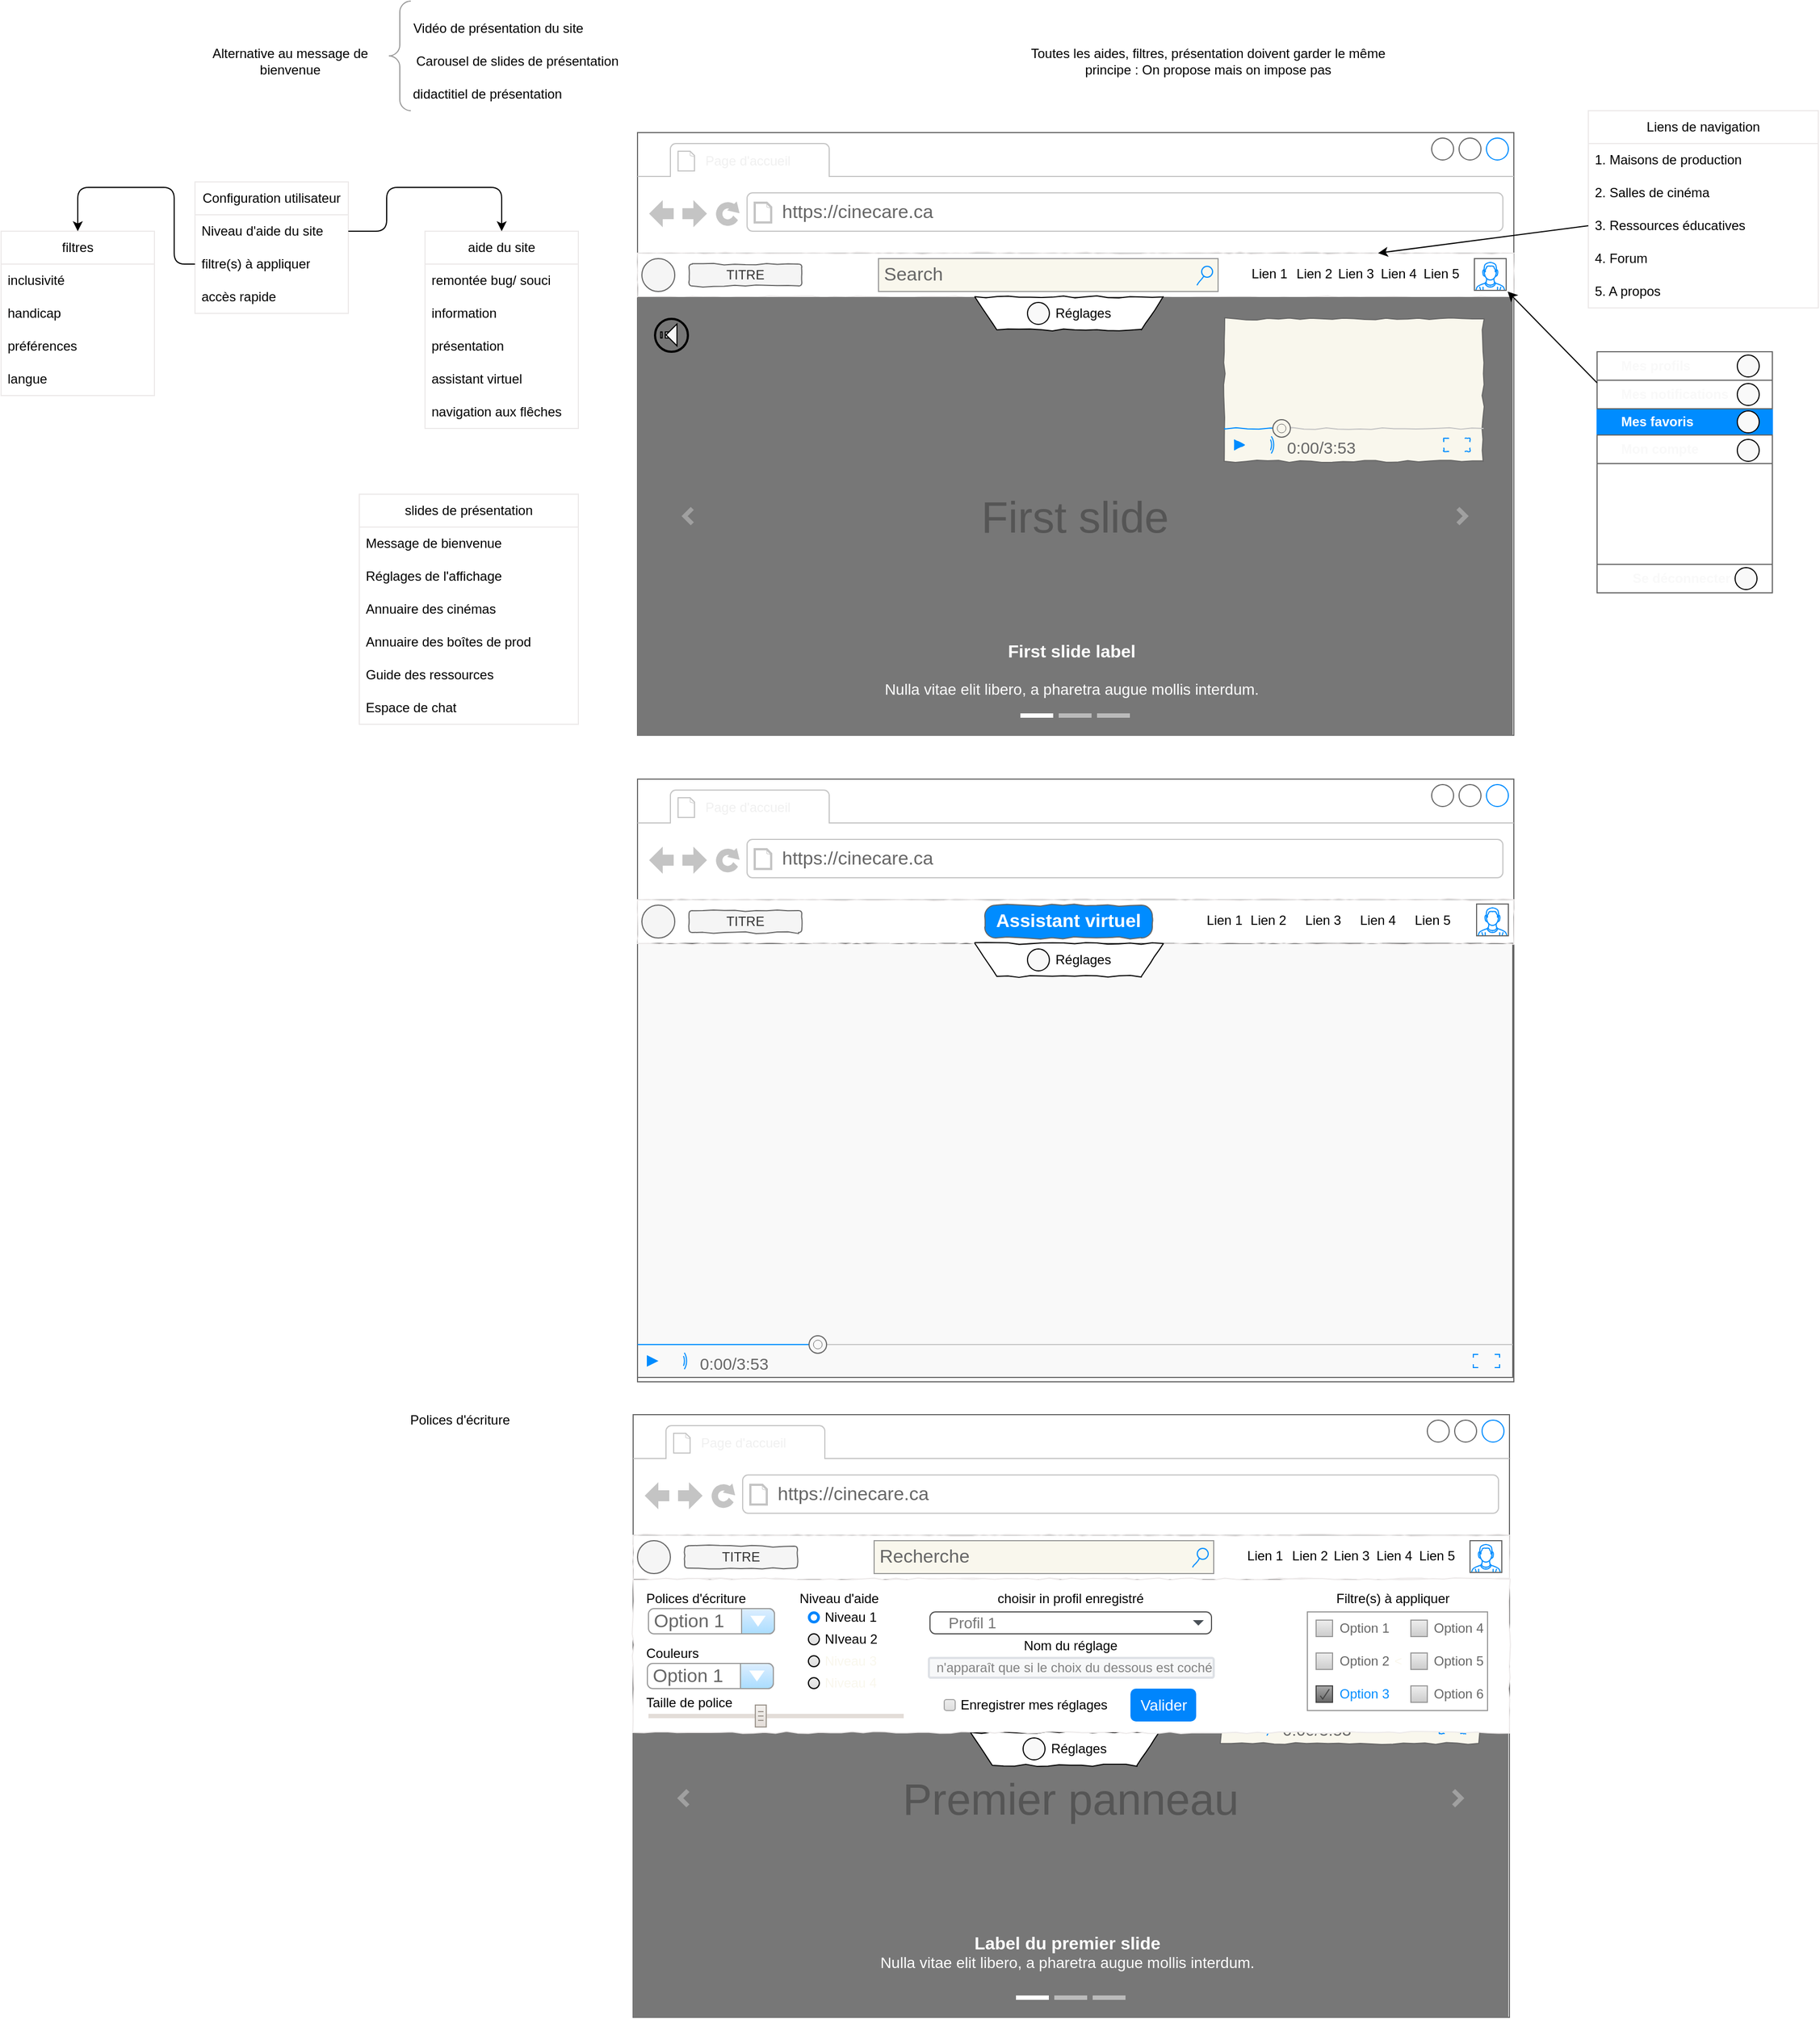 <mxfile>
    <diagram id="3q-qG4mRz-fF5L1ljN0T" name="Accueil - Wireframe">
        <mxGraphModel dx="2737" dy="619" grid="1" gridSize="10" guides="1" tooltips="1" connect="1" arrows="1" fold="1" page="1" pageScale="1" pageWidth="827" pageHeight="1169" math="0" shadow="0">
            <root>
                <mxCell id="0"/>
                <mxCell id="1" parent="0"/>
                <mxCell id="2" value="" style="strokeWidth=1;shadow=0;dashed=0;align=center;html=1;shape=mxgraph.mockup.containers.browserWindow;rSize=0;strokeColor=#666666;strokeColor2=#008cff;strokeColor3=#c4c4c4;mainText=,;recursiveResize=0;fillColor=default;" parent="1" vertex="1">
                    <mxGeometry x="-386" y="160" width="800" height="550" as="geometry"/>
                </mxCell>
                <mxCell id="3" value="&lt;span style=&quot;color: rgb(240, 240, 240); font-size: 12px; text-align: center;&quot;&gt;Page d'accueil&lt;/span&gt;" style="strokeWidth=1;shadow=0;dashed=0;align=center;html=1;shape=mxgraph.mockup.containers.anchor;fontSize=17;fontColor=#666666;align=left;" parent="2" vertex="1">
                    <mxGeometry x="60" y="12" width="110" height="26" as="geometry"/>
                </mxCell>
                <mxCell id="4" value="https://cinecare.ca" style="strokeWidth=1;shadow=0;dashed=0;align=center;html=1;shape=mxgraph.mockup.containers.anchor;rSize=0;fontSize=17;fontColor=#666666;align=left;" parent="2" vertex="1">
                    <mxGeometry x="130" y="60" width="250" height="26" as="geometry"/>
                </mxCell>
                <mxCell id="5" value="" style="rounded=0;whiteSpace=wrap;html=1;comic=1;fillColor=none;strokeColor=#ece9e9;" parent="2" vertex="1">
                    <mxGeometry y="110" width="800" height="40" as="geometry"/>
                </mxCell>
                <mxCell id="6" value="TITRE" style="rounded=1;whiteSpace=wrap;html=1;strokeColor=#666666;fillColor=#f5f5f5;comic=1;fontColor=#333333;" parent="2" vertex="1">
                    <mxGeometry x="47" y="120" width="103" height="20" as="geometry"/>
                </mxCell>
                <mxCell id="7" value="" style="ellipse;whiteSpace=wrap;html=1;aspect=fixed;strokeColor=#666666;fillColor=#f5f5f5;comic=1;fontColor=#333333;" parent="2" vertex="1">
                    <mxGeometry x="4" y="115" width="30" height="30" as="geometry"/>
                </mxCell>
                <mxCell id="8" value="First slide" style="html=1;shadow=0;dashed=0;strokeColor=none;strokeWidth=1;fillColor=#777777;fontColor=#555555;whiteSpace=wrap;align=center;verticalAlign=middle;fontStyle=0;fontSize=40;" parent="2" vertex="1">
                    <mxGeometry y="150" width="799" height="400" as="geometry"/>
                </mxCell>
                <mxCell id="9" value="" style="html=1;verticalLabelPosition=bottom;labelBackgroundColor=#ffffff;verticalAlign=top;shadow=0;dashed=0;strokeWidth=4;shape=mxgraph.ios7.misc.more;strokeColor=#a0a0a0;fillColor=#F9F9F9;" parent="8" vertex="1">
                    <mxGeometry x="1" y="0.5" width="7" height="14" relative="1" as="geometry">
                        <mxPoint x="-50" y="-7" as="offset"/>
                    </mxGeometry>
                </mxCell>
                <mxCell id="10" value="" style="flipH=1;html=1;verticalLabelPosition=bottom;labelBackgroundColor=#ffffff;verticalAlign=top;shadow=0;dashed=0;strokeWidth=4;shape=mxgraph.ios7.misc.more;strokeColor=#a0a0a0;fillColor=#F9F9F9;" parent="8" vertex="1">
                    <mxGeometry y="0.5" width="7" height="14" relative="1" as="geometry">
                        <mxPoint x="43" y="-7" as="offset"/>
                    </mxGeometry>
                </mxCell>
                <mxCell id="11" value="" style="html=1;shadow=0;strokeColor=none;fillColor=#ffffff;" parent="8" vertex="1">
                    <mxGeometry x="0.5" y="1" width="30" height="4" relative="1" as="geometry">
                        <mxPoint x="-50" y="-20" as="offset"/>
                    </mxGeometry>
                </mxCell>
                <mxCell id="12" value="" style="html=1;shadow=0;strokeColor=none;fillColor=#BBBBBB;" parent="8" vertex="1">
                    <mxGeometry x="0.5" y="1" width="30" height="4" relative="1" as="geometry">
                        <mxPoint x="-15" y="-20" as="offset"/>
                    </mxGeometry>
                </mxCell>
                <mxCell id="13" value="" style="html=1;shadow=0;strokeColor=none;fillColor=#BBBBBB;" parent="8" vertex="1">
                    <mxGeometry x="0.5" y="1" width="30" height="4" relative="1" as="geometry">
                        <mxPoint x="20" y="-20" as="offset"/>
                    </mxGeometry>
                </mxCell>
                <mxCell id="14" value="&lt;font style=&quot;font-size: 16px&quot;&gt;&lt;b&gt;First slide label&lt;/b&gt;&lt;/font&gt;&lt;br style=&quot;font-size: 14px&quot;&gt;&lt;br style=&quot;font-size: 14px&quot;&gt;Nulla vitae elit libero, a pharetra augue mollis interdum." style="html=1;shadow=0;strokeColor=none;fillColor=none;resizeWidth=1;fontColor=#FFFFFF;fontSize=14;" parent="8" vertex="1">
                    <mxGeometry y="1" width="791.98" height="60" relative="1" as="geometry">
                        <mxPoint y="-90" as="offset"/>
                    </mxGeometry>
                </mxCell>
                <mxCell id="15" value="" style="group" parent="8" vertex="1" connectable="0">
                    <mxGeometry x="16" y="70" width="30" height="30" as="geometry"/>
                </mxCell>
                <mxCell id="16" value="" style="rounded=0;whiteSpace=wrap;html=1;fillColor=#F9F9F9;rotation=-90;" parent="8" vertex="1">
                    <mxGeometry x="19" y="34.02" width="5.53" height="1.29" as="geometry"/>
                </mxCell>
                <mxCell id="17" value="" style="rounded=0;whiteSpace=wrap;html=1;fillColor=#F9F9F9;rotation=-90;" parent="8" vertex="1">
                    <mxGeometry x="25.25" y="32.04" width="5.53" height="5.25" as="geometry"/>
                </mxCell>
                <mxCell id="18" value="" style="shape=trapezoid;perimeter=trapezoidPerimeter;whiteSpace=wrap;html=1;fixedSize=1;fillColor=#F9F9F9;rotation=-90;" parent="8" vertex="1">
                    <mxGeometry x="21.02" y="29.667" width="20" height="10" as="geometry"/>
                </mxCell>
                <mxCell id="19" value="" style="ellipse;whiteSpace=wrap;html=1;aspect=fixed;fillColor=none;strokeWidth=2;" parent="8" vertex="1">
                    <mxGeometry x="16" y="20" width="30" height="30" as="geometry"/>
                </mxCell>
                <mxCell id="20" value="" style="group" parent="8" vertex="1" connectable="0">
                    <mxGeometry x="876" y="50" width="160" height="220" as="geometry"/>
                </mxCell>
                <mxCell id="21" value="" style="strokeWidth=1;shadow=0;dashed=0;align=center;html=1;shape=mxgraph.mockup.containers.rrect;rSize=0;strokeColor=#666666;" parent="20" vertex="1">
                    <mxGeometry width="160" height="220" as="geometry"/>
                </mxCell>
                <mxCell id="22" value="" style="strokeColor=inherit;fillColor=inherit;gradientColor=inherit;strokeWidth=1;shadow=0;dashed=0;align=left;html=1;shape=mxgraph.mockup.containers.rrect;rSize=0;fontSize=12;fontColor=#F9F9F9;fontStyle=1;resizeWidth=1;labelPosition=center;verticalLabelPosition=middle;verticalAlign=middle;" parent="21" vertex="1">
                    <mxGeometry width="160" height="26" relative="1" as="geometry"/>
                </mxCell>
                <mxCell id="23" value="" style="strokeColor=inherit;fillColor=inherit;gradientColor=inherit;strokeWidth=1;shadow=0;dashed=0;align=left;html=1;shape=mxgraph.mockup.containers.rrect;rSize=0;fontSize=12;fontColor=#F9F9F9;fontStyle=1;resizeWidth=1;labelPosition=center;verticalLabelPosition=middle;verticalAlign=middle;" parent="21" vertex="1">
                    <mxGeometry width="160" height="26" relative="1" as="geometry">
                        <mxPoint y="26" as="offset"/>
                    </mxGeometry>
                </mxCell>
                <mxCell id="24" value="" style="strokeWidth=1;shadow=0;dashed=0;align=left;html=1;shape=mxgraph.mockup.containers.rrect;rSize=0;fontSize=12;fontColor=#ffffff;fontStyle=1;fillColor=#008cff;strokeColor=#008cff;resizeWidth=1;labelPosition=center;verticalLabelPosition=middle;verticalAlign=middle;" parent="21" vertex="1">
                    <mxGeometry width="160" height="23" relative="1" as="geometry">
                        <mxPoint y="53" as="offset"/>
                    </mxGeometry>
                </mxCell>
                <mxCell id="25" value="" style="strokeColor=inherit;fillColor=inherit;gradientColor=inherit;strokeWidth=1;shadow=0;dashed=0;align=left;html=1;shape=mxgraph.mockup.containers.rrect;rSize=0;fontSize=12;fontColor=#F9F9F9;fontStyle=1;resizeWidth=1;labelPosition=center;verticalLabelPosition=middle;verticalAlign=middle;" parent="21" vertex="1">
                    <mxGeometry y="1" width="160" height="26" relative="1" as="geometry">
                        <mxPoint y="-144" as="offset"/>
                    </mxGeometry>
                </mxCell>
                <mxCell id="26" value="&lt;div style=&quot;font-size: 12px;&quot;&gt;&lt;span style=&quot;font-size: 12px; background-color: initial;&quot;&gt;Se déconnecter&amp;nbsp;&amp;nbsp;&lt;/span&gt;&lt;/div&gt;" style="strokeColor=inherit;fillColor=inherit;gradientColor=inherit;strokeWidth=1;shadow=0;dashed=0;align=center;html=1;shape=mxgraph.mockup.containers.rrect;rSize=0;fontSize=12;fontColor=#F9F9F9;fontStyle=1;resizeWidth=1;" parent="21" vertex="1">
                    <mxGeometry y="194" width="160" height="26" as="geometry"/>
                </mxCell>
                <mxCell id="27" value="" style="ellipse;whiteSpace=wrap;html=1;aspect=fixed;fillColor=#F9F9F9;" parent="21" vertex="1">
                    <mxGeometry x="126" y="197" width="20" height="20" as="geometry"/>
                </mxCell>
                <mxCell id="28" value="" style="ellipse;whiteSpace=wrap;html=1;aspect=fixed;fillColor=#F9F9F9;" parent="21" vertex="1">
                    <mxGeometry x="128" y="29" width="20" height="20" as="geometry"/>
                </mxCell>
                <mxCell id="29" value="" style="ellipse;whiteSpace=wrap;html=1;aspect=fixed;fillColor=#F9F9F9;" parent="21" vertex="1">
                    <mxGeometry x="128" y="80" width="20" height="20" as="geometry"/>
                </mxCell>
                <mxCell id="30" value="&lt;span style=&quot;font-weight: 700;&quot;&gt;Mes profils&lt;/span&gt;" style="text;html=1;strokeColor=none;fillColor=none;align=left;verticalAlign=middle;whiteSpace=wrap;rounded=0;fontSize=12;fontColor=#F9F9F9;" parent="21" vertex="1">
                    <mxGeometry x="20" width="140" height="26" as="geometry"/>
                </mxCell>
                <mxCell id="31" value="" style="ellipse;whiteSpace=wrap;html=1;aspect=fixed;fillColor=#F9F9F9;" parent="20" vertex="1">
                    <mxGeometry x="128" y="3" width="20" height="20" as="geometry"/>
                </mxCell>
                <mxCell id="32" value="" style="ellipse;whiteSpace=wrap;html=1;aspect=fixed;fillColor=#F9F9F9;" parent="20" vertex="1">
                    <mxGeometry x="128" y="54" width="20" height="20" as="geometry"/>
                </mxCell>
                <mxCell id="33" value="&lt;span style=&quot;font-weight: 700;&quot;&gt;Mes notifications&lt;/span&gt;" style="text;html=1;strokeColor=none;fillColor=none;align=left;verticalAlign=middle;whiteSpace=wrap;rounded=0;fontSize=12;fontColor=#F9F9F9;" parent="20" vertex="1">
                    <mxGeometry x="20" y="26" width="140" height="26" as="geometry"/>
                </mxCell>
                <mxCell id="34" value="&lt;span style=&quot;color: rgb(255, 255, 255); font-weight: 700;&quot;&gt;Mes favoris&lt;/span&gt;" style="text;html=1;strokeColor=none;fillColor=none;align=left;verticalAlign=middle;whiteSpace=wrap;rounded=0;fontSize=12;fontColor=#F9F9F9;" parent="20" vertex="1">
                    <mxGeometry x="20" y="51" width="140" height="25" as="geometry"/>
                </mxCell>
                <mxCell id="35" value="&lt;span style=&quot;font-weight: 700;&quot;&gt;Mon compte&lt;/span&gt;" style="text;html=1;strokeColor=none;fillColor=none;align=left;verticalAlign=middle;whiteSpace=wrap;rounded=0;fontSize=12;fontColor=#F9F9F9;" parent="20" vertex="1">
                    <mxGeometry x="20" y="76" width="140" height="26" as="geometry"/>
                </mxCell>
                <mxCell id="36" value="" style="verticalLabelPosition=bottom;shadow=0;dashed=0;align=center;html=1;verticalAlign=top;strokeWidth=1;shape=mxgraph.mockup.containers.videoPlayer;strokeColor=#666666;strokeColor2=#008cff;strokeColor3=#c4c4c4;textColor=#666666;fillColor2=#008cff;barHeight=30;barPos=20;rounded=1;comic=1;fontFamily=Helvetica;fontSize=14;fontColor=default;fillColor=#f9f7ed;" parent="8" vertex="1">
                    <mxGeometry x="536" y="20" width="236" height="130" as="geometry"/>
                </mxCell>
                <mxCell id="37" value="Lien 3" style="text;html=1;strokeColor=none;fillColor=none;align=center;verticalAlign=middle;whiteSpace=wrap;rounded=0;" parent="2" vertex="1">
                    <mxGeometry x="626" y="114" width="60" height="30" as="geometry"/>
                </mxCell>
                <mxCell id="38" value="" style="group" parent="2" vertex="1" connectable="0">
                    <mxGeometry x="308" y="150" width="172" height="30" as="geometry"/>
                </mxCell>
                <mxCell id="39" value="" style="shape=trapezoid;perimeter=trapezoidPerimeter;whiteSpace=wrap;html=1;fixedSize=1;rotation=-180;comic=1" parent="38" vertex="1">
                    <mxGeometry width="172" height="30" as="geometry"/>
                </mxCell>
                <mxCell id="40" value="" style="group" parent="38" vertex="1" connectable="0">
                    <mxGeometry x="48" width="81" height="30" as="geometry"/>
                </mxCell>
                <mxCell id="41" value="" style="ellipse;whiteSpace=wrap;html=1;aspect=fixed;fillColor=#F9F9F9;" parent="40" vertex="1">
                    <mxGeometry y="5" width="20" height="20" as="geometry"/>
                </mxCell>
                <mxCell id="42" value="Réglages" style="text;html=1;strokeColor=none;fillColor=none;align=center;verticalAlign=middle;whiteSpace=wrap;rounded=0;" parent="40" vertex="1">
                    <mxGeometry x="21" width="60" height="30" as="geometry"/>
                </mxCell>
                <mxCell id="43" value="" style="strokeWidth=1;shadow=0;dashed=0;align=center;html=1;shape=mxgraph.mockup.containers.browserWindow;rSize=0;strokeColor=#666666;strokeColor2=#008cff;strokeColor3=#c4c4c4;mainText=,;recursiveResize=0;fillColor=default;" parent="1" vertex="1">
                    <mxGeometry x="-386" y="750" width="800" height="550" as="geometry"/>
                </mxCell>
                <mxCell id="44" value="" style="verticalLabelPosition=bottom;shadow=0;dashed=0;align=center;html=1;verticalAlign=top;strokeWidth=1;shape=mxgraph.mockup.containers.videoPlayer;strokeColor=#666666;strokeColor2=#008cff;strokeColor3=#c4c4c4;textColor=#666666;fillColor2=#008cff;barHeight=30;barPos=20;fillColor=#F9F9F9;" parent="43" vertex="1">
                    <mxGeometry y="150" width="799" height="396" as="geometry"/>
                </mxCell>
                <mxCell id="45" value="&lt;span style=&quot;color: rgb(240, 240, 240); font-size: 12px; text-align: center;&quot;&gt;Page d'accueil&lt;/span&gt;" style="strokeWidth=1;shadow=0;dashed=0;align=center;html=1;shape=mxgraph.mockup.containers.anchor;fontSize=17;fontColor=#666666;align=left;" parent="43" vertex="1">
                    <mxGeometry x="60" y="12" width="110" height="26" as="geometry"/>
                </mxCell>
                <mxCell id="46" value="https://cinecare.ca" style="strokeWidth=1;shadow=0;dashed=0;align=center;html=1;shape=mxgraph.mockup.containers.anchor;rSize=0;fontSize=17;fontColor=#666666;align=left;" parent="43" vertex="1">
                    <mxGeometry x="130" y="60" width="250" height="26" as="geometry"/>
                </mxCell>
                <mxCell id="47" value="" style="rounded=0;whiteSpace=wrap;html=1;comic=1;fillColor=none;strokeColor=#ece9e9;" parent="43" vertex="1">
                    <mxGeometry y="110" width="800" height="40" as="geometry"/>
                </mxCell>
                <mxCell id="48" value="TITRE" style="rounded=1;whiteSpace=wrap;html=1;strokeColor=#666666;fillColor=#f5f5f5;comic=1;fontColor=#333333;" parent="43" vertex="1">
                    <mxGeometry x="47" y="120" width="103" height="20" as="geometry"/>
                </mxCell>
                <mxCell id="49" value="" style="ellipse;whiteSpace=wrap;html=1;aspect=fixed;strokeColor=#666666;fillColor=#f5f5f5;comic=1;fontColor=#333333;" parent="43" vertex="1">
                    <mxGeometry x="4" y="115" width="30" height="30" as="geometry"/>
                </mxCell>
                <mxCell id="50" value="Lien 3" style="text;html=1;strokeColor=none;fillColor=none;align=center;verticalAlign=middle;whiteSpace=wrap;rounded=0;" parent="43" vertex="1">
                    <mxGeometry x="596" y="114" width="60" height="30" as="geometry"/>
                </mxCell>
                <mxCell id="51" value="" style="shape=trapezoid;perimeter=trapezoidPerimeter;whiteSpace=wrap;html=1;fixedSize=1;rotation=-180;comic=1" parent="43" vertex="1">
                    <mxGeometry x="308" y="150" width="172" height="30" as="geometry"/>
                </mxCell>
                <mxCell id="52" value="" style="group" parent="43" vertex="1" connectable="0">
                    <mxGeometry x="356" y="150" width="81" height="30" as="geometry"/>
                </mxCell>
                <mxCell id="53" value="" style="ellipse;whiteSpace=wrap;html=1;aspect=fixed;fillColor=#F9F9F9;" parent="52" vertex="1">
                    <mxGeometry y="5" width="20" height="20" as="geometry"/>
                </mxCell>
                <mxCell id="54" value="Réglages" style="text;html=1;strokeColor=none;fillColor=none;align=center;verticalAlign=middle;whiteSpace=wrap;rounded=0;" parent="52" vertex="1">
                    <mxGeometry x="21" width="60" height="30" as="geometry"/>
                </mxCell>
                <mxCell id="55" value="Assistant virtuel" style="strokeWidth=1;shadow=0;dashed=0;align=center;html=1;shape=mxgraph.mockup.buttons.button;strokeColor=#666666;fontColor=#ffffff;mainText=;buttonStyle=round;fontSize=17;fontStyle=1;fillColor=#008cff;whiteSpace=wrap;rounded=1;comic=1;fontFamily=Helvetica;" parent="43" vertex="1">
                    <mxGeometry x="317" y="115" width="153" height="30" as="geometry"/>
                </mxCell>
                <mxCell id="56" value="" style="group" parent="1" vertex="1" connectable="0">
                    <mxGeometry x="120" y="864" width="250" height="30" as="geometry"/>
                </mxCell>
                <mxCell id="57" value="Lien 4" style="text;html=1;strokeColor=none;fillColor=none;align=center;verticalAlign=middle;whiteSpace=wrap;rounded=0;" parent="56" vertex="1">
                    <mxGeometry x="140" width="60" height="30" as="geometry"/>
                </mxCell>
                <mxCell id="58" value="Lien 5" style="text;html=1;strokeColor=none;fillColor=none;align=center;verticalAlign=middle;whiteSpace=wrap;rounded=0;" parent="56" vertex="1">
                    <mxGeometry x="190" width="60" height="30" as="geometry"/>
                </mxCell>
                <mxCell id="59" value="Lien 2" style="text;html=1;strokeColor=none;fillColor=none;align=center;verticalAlign=middle;whiteSpace=wrap;rounded=0;" parent="56" vertex="1">
                    <mxGeometry x="40" width="60" height="30" as="geometry"/>
                </mxCell>
                <mxCell id="60" value="Lien 1" style="text;html=1;strokeColor=none;fillColor=none;align=center;verticalAlign=middle;whiteSpace=wrap;rounded=0;" parent="56" vertex="1">
                    <mxGeometry width="60" height="30" as="geometry"/>
                </mxCell>
                <mxCell id="61" value="slides de présentation" style="swimlane;fontStyle=0;childLayout=stackLayout;horizontal=1;startSize=30;horizontalStack=0;resizeParent=1;resizeParentMax=0;resizeLast=0;collapsible=1;marginBottom=0;whiteSpace=wrap;html=1;strokeColor=#ece9e9;fillColor=default;" parent="1" vertex="1">
                    <mxGeometry x="-640" y="490" width="200" height="210" as="geometry"/>
                </mxCell>
                <mxCell id="62" value="&lt;span style=&quot;text-align: center;&quot;&gt;Message de bienvenue&lt;/span&gt;" style="text;strokeColor=none;fillColor=none;align=left;verticalAlign=middle;spacingLeft=4;spacingRight=4;overflow=hidden;points=[[0,0.5],[1,0.5]];portConstraint=eastwest;rotatable=0;whiteSpace=wrap;html=1;" parent="61" vertex="1">
                    <mxGeometry y="30" width="200" height="30" as="geometry"/>
                </mxCell>
                <mxCell id="63" value="Réglages de l'affichage" style="text;strokeColor=none;fillColor=none;align=left;verticalAlign=middle;spacingLeft=4;spacingRight=4;overflow=hidden;points=[[0,0.5],[1,0.5]];portConstraint=eastwest;rotatable=0;whiteSpace=wrap;html=1;" parent="61" vertex="1">
                    <mxGeometry y="60" width="200" height="30" as="geometry"/>
                </mxCell>
                <mxCell id="64" value="Annuaire des cinémas" style="text;strokeColor=none;fillColor=none;align=left;verticalAlign=middle;spacingLeft=4;spacingRight=4;overflow=hidden;points=[[0,0.5],[1,0.5]];portConstraint=eastwest;rotatable=0;whiteSpace=wrap;html=1;" parent="61" vertex="1">
                    <mxGeometry y="90" width="200" height="30" as="geometry"/>
                </mxCell>
                <mxCell id="65" value="Annuaire des boîtes de prod&amp;nbsp;" style="text;strokeColor=none;fillColor=none;align=left;verticalAlign=middle;spacingLeft=4;spacingRight=4;overflow=hidden;points=[[0,0.5],[1,0.5]];portConstraint=eastwest;rotatable=0;whiteSpace=wrap;html=1;" parent="61" vertex="1">
                    <mxGeometry y="120" width="200" height="30" as="geometry"/>
                </mxCell>
                <mxCell id="66" value="Guide des ressources" style="text;strokeColor=none;fillColor=none;align=left;verticalAlign=middle;spacingLeft=4;spacingRight=4;overflow=hidden;points=[[0,0.5],[1,0.5]];portConstraint=eastwest;rotatable=0;whiteSpace=wrap;html=1;" parent="61" vertex="1">
                    <mxGeometry y="150" width="200" height="30" as="geometry"/>
                </mxCell>
                <mxCell id="67" value="Espace de chat" style="text;strokeColor=none;fillColor=none;align=left;verticalAlign=middle;spacingLeft=4;spacingRight=4;overflow=hidden;points=[[0,0.5],[1,0.5]];portConstraint=eastwest;rotatable=0;whiteSpace=wrap;html=1;" parent="61" vertex="1">
                    <mxGeometry y="180" width="200" height="30" as="geometry"/>
                </mxCell>
                <mxCell id="68" value="" style="verticalLabelPosition=bottom;shadow=0;dashed=0;align=center;html=1;verticalAlign=top;strokeWidth=1;shape=mxgraph.mockup.containers.userMale;strokeColor=#666666;strokeColor2=#008cff;" parent="1" vertex="1">
                    <mxGeometry x="378" y="275" width="29" height="29" as="geometry"/>
                </mxCell>
                <mxCell id="69" style="edgeStyle=none;html=1;entryX=1.046;entryY=1.035;entryDx=0;entryDy=0;entryPerimeter=0;fontSize=12;fontColor=#F9F9F9;" parent="1" source="21" target="68" edge="1">
                    <mxGeometry relative="1" as="geometry"/>
                </mxCell>
                <mxCell id="70" value="Search" style="strokeWidth=1;shadow=0;dashed=0;align=center;html=1;shape=mxgraph.mockup.forms.searchBox;strokeColor=#999999;mainText=;strokeColor2=#008cff;fontColor=#666666;fontSize=17;align=left;spacingLeft=3;rounded=1;comic=1;fontFamily=Helvetica;fillColor=#f9f7ed;" parent="1" vertex="1">
                    <mxGeometry x="-166" y="275" width="310" height="30" as="geometry"/>
                </mxCell>
                <mxCell id="71" value="" style="verticalLabelPosition=bottom;shadow=0;dashed=0;align=center;html=1;verticalAlign=top;strokeWidth=1;shape=mxgraph.mockup.containers.userMale;strokeColor=#666666;strokeColor2=#008cff;" parent="1" vertex="1">
                    <mxGeometry x="380" y="864" width="29" height="29" as="geometry"/>
                </mxCell>
                <mxCell id="72" value="Liens de navigation" style="swimlane;fontStyle=0;childLayout=stackLayout;horizontal=1;startSize=30;horizontalStack=0;resizeParent=1;resizeParentMax=0;resizeLast=0;collapsible=1;marginBottom=0;whiteSpace=wrap;html=1;strokeColor=#ece9e9;fillColor=default;" parent="1" vertex="1">
                    <mxGeometry x="482" y="140" width="210" height="180" as="geometry"/>
                </mxCell>
                <mxCell id="73" value="1. Maisons de production" style="text;strokeColor=none;fillColor=none;align=left;verticalAlign=middle;spacingLeft=4;spacingRight=4;overflow=hidden;points=[[0,0.5],[1,0.5]];portConstraint=eastwest;rotatable=0;whiteSpace=wrap;html=1;" parent="72" vertex="1">
                    <mxGeometry y="30" width="210" height="30" as="geometry"/>
                </mxCell>
                <mxCell id="74" value="2. Salles de cinéma" style="text;strokeColor=none;fillColor=none;align=left;verticalAlign=middle;spacingLeft=4;spacingRight=4;overflow=hidden;points=[[0,0.5],[1,0.5]];portConstraint=eastwest;rotatable=0;whiteSpace=wrap;html=1;" parent="72" vertex="1">
                    <mxGeometry y="60" width="210" height="30" as="geometry"/>
                </mxCell>
                <mxCell id="75" value="3. Ressources éducatives" style="text;strokeColor=none;fillColor=none;align=left;verticalAlign=middle;spacingLeft=4;spacingRight=4;overflow=hidden;points=[[0,0.5],[1,0.5]];portConstraint=eastwest;rotatable=0;whiteSpace=wrap;html=1;" parent="72" vertex="1">
                    <mxGeometry y="90" width="210" height="30" as="geometry"/>
                </mxCell>
                <mxCell id="76" value="4. Forum" style="text;strokeColor=none;fillColor=none;align=left;verticalAlign=middle;spacingLeft=4;spacingRight=4;overflow=hidden;points=[[0,0.5],[1,0.5]];portConstraint=eastwest;rotatable=0;whiteSpace=wrap;html=1;" parent="72" vertex="1">
                    <mxGeometry y="120" width="210" height="30" as="geometry"/>
                </mxCell>
                <mxCell id="77" value="5. A propos" style="text;strokeColor=none;fillColor=none;align=left;verticalAlign=middle;spacingLeft=4;spacingRight=4;overflow=hidden;points=[[0,0.5],[1,0.5]];portConstraint=eastwest;rotatable=0;whiteSpace=wrap;html=1;" parent="72" vertex="1">
                    <mxGeometry y="150" width="210" height="30" as="geometry"/>
                </mxCell>
                <mxCell id="78" value="" style="group" parent="1" vertex="1" connectable="0">
                    <mxGeometry x="128" y="274" width="250" height="30" as="geometry"/>
                </mxCell>
                <mxCell id="79" value="Lien 4" style="text;html=1;strokeColor=none;fillColor=none;align=center;verticalAlign=middle;whiteSpace=wrap;rounded=0;" parent="78" vertex="1">
                    <mxGeometry x="151" width="60" height="30" as="geometry"/>
                </mxCell>
                <mxCell id="80" value="Lien 5" style="text;html=1;strokeColor=none;fillColor=none;align=center;verticalAlign=middle;whiteSpace=wrap;rounded=0;" parent="78" vertex="1">
                    <mxGeometry x="190" width="60" height="30" as="geometry"/>
                </mxCell>
                <mxCell id="81" value="Lien 2" style="text;html=1;strokeColor=none;fillColor=none;align=center;verticalAlign=middle;whiteSpace=wrap;rounded=0;" parent="78" vertex="1">
                    <mxGeometry x="74" width="60" height="30" as="geometry"/>
                </mxCell>
                <mxCell id="82" value="Lien 1" style="text;html=1;strokeColor=none;fillColor=none;align=center;verticalAlign=middle;whiteSpace=wrap;rounded=0;" parent="78" vertex="1">
                    <mxGeometry x="33" width="60" height="30" as="geometry"/>
                </mxCell>
                <mxCell id="83" style="edgeStyle=none;html=1;entryX=0.845;entryY=0;entryDx=0;entryDy=0;exitX=0;exitY=0.5;exitDx=0;exitDy=0;entryPerimeter=0;" parent="1" source="75" target="5" edge="1">
                    <mxGeometry relative="1" as="geometry"/>
                </mxCell>
                <mxCell id="84" value="Vidéo de présentation du site" style="text;html=1;strokeColor=none;fillColor=none;align=center;verticalAlign=middle;whiteSpace=wrap;rounded=0;" parent="1" vertex="1">
                    <mxGeometry x="-593" y="50" width="160" height="30" as="geometry"/>
                </mxCell>
                <mxCell id="85" value="Carousel de slides de présentation&lt;span style=&quot;color: rgba(0, 0, 0, 0); font-family: monospace; font-size: 0px;&quot;&gt;%3CmxGraphModel%3E%3Croot%3E%3CmxCell%20id%3D%220%22%2F%3E%3CmxCell%20id%3D%221%22%20parent%3D%220%22%2F%3E%3CmxCell%20id%3D%222%22%20value%3D%22Vid%C3%A9o%20de%20pr%C3%A9sentation%20du%20site%22%20style%3D%22text%3Bhtml%3D1%3BstrokeColor%3Dnone%3BfillColor%3Dnone%3Balign%3Dcenter%3BverticalAlign%3Dmiddle%3BwhiteSpace%3Dwrap%3Brounded%3D0%3B%22%20vertex%3D%221%22%20parent%3D%221%22%3E%3CmxGeometry%20x%3D%22-610%22%20y%3D%22180%22%20width%3D%22160%22%20height%3D%2230%22%20as%3D%22geometry%22%2F%3E%3C%2FmxCell%3E%3C%2Froot%3E%3C%2FmxGraphModel%3E&lt;/span&gt;" style="text;html=1;strokeColor=none;fillColor=none;align=left;verticalAlign=middle;whiteSpace=wrap;rounded=0;" parent="1" vertex="1">
                    <mxGeometry x="-590" y="80" width="200" height="30" as="geometry"/>
                </mxCell>
                <mxCell id="86" value="Configuration utilisateur" style="swimlane;fontStyle=0;childLayout=stackLayout;horizontal=1;startSize=30;horizontalStack=0;resizeParent=1;resizeParentMax=0;resizeLast=0;collapsible=1;marginBottom=0;whiteSpace=wrap;html=1;strokeColor=#ece9e9;fillColor=default;" parent="1" vertex="1">
                    <mxGeometry x="-790" y="205" width="140" height="120" as="geometry"/>
                </mxCell>
                <mxCell id="87" value="&lt;span style=&quot;text-align: center;&quot;&gt;Niveau d'aide du site&lt;/span&gt;" style="text;strokeColor=none;fillColor=none;align=left;verticalAlign=middle;spacingLeft=4;spacingRight=4;overflow=hidden;points=[[0,0.5],[1,0.5]];portConstraint=eastwest;rotatable=0;whiteSpace=wrap;html=1;" parent="86" vertex="1">
                    <mxGeometry y="30" width="140" height="30" as="geometry"/>
                </mxCell>
                <mxCell id="88" value="filtre(s) à appliquer" style="text;strokeColor=none;fillColor=none;align=left;verticalAlign=middle;spacingLeft=4;spacingRight=4;overflow=hidden;points=[[0,0.5],[1,0.5]];portConstraint=eastwest;rotatable=0;whiteSpace=wrap;html=1;" parent="86" vertex="1">
                    <mxGeometry y="60" width="140" height="30" as="geometry"/>
                </mxCell>
                <mxCell id="89" value="accès rapide" style="text;strokeColor=none;fillColor=none;align=left;verticalAlign=middle;spacingLeft=4;spacingRight=4;overflow=hidden;points=[[0,0.5],[1,0.5]];portConstraint=eastwest;rotatable=0;whiteSpace=wrap;html=1;" parent="86" vertex="1">
                    <mxGeometry y="90" width="140" height="30" as="geometry"/>
                </mxCell>
                <mxCell id="90" value="" style="labelPosition=right;align=left;strokeWidth=1;shape=mxgraph.mockup.markup.curlyBrace;html=1;shadow=0;dashed=0;strokeColor=#999999;direction=north;fillColor=default;" parent="1" vertex="1">
                    <mxGeometry x="-613" y="40" width="20" height="100" as="geometry"/>
                </mxCell>
                <mxCell id="91" value="didactitiel de présentation" style="text;html=1;strokeColor=none;fillColor=none;align=left;verticalAlign=middle;whiteSpace=wrap;rounded=0;" parent="1" vertex="1">
                    <mxGeometry x="-593" y="110" width="180" height="30" as="geometry"/>
                </mxCell>
                <mxCell id="92" value="Alternative au message de bienvenue" style="text;html=1;strokeColor=none;fillColor=none;align=center;verticalAlign=middle;whiteSpace=wrap;rounded=0;" parent="1" vertex="1">
                    <mxGeometry x="-783" y="80" width="160" height="30" as="geometry"/>
                </mxCell>
                <mxCell id="93" value="Toutes les aides, filtres, présentation doivent garder le même principe : On propose mais on impose pas" style="text;html=1;strokeColor=none;fillColor=none;align=center;verticalAlign=middle;whiteSpace=wrap;rounded=0;" parent="1" vertex="1">
                    <mxGeometry x="-50" y="80" width="370" height="30" as="geometry"/>
                </mxCell>
                <mxCell id="94" value="aide du site" style="swimlane;fontStyle=0;childLayout=stackLayout;horizontal=1;startSize=30;horizontalStack=0;resizeParent=1;resizeParentMax=0;resizeLast=0;collapsible=1;marginBottom=0;whiteSpace=wrap;html=1;strokeColor=#ece9e9;fillColor=default;" parent="1" vertex="1">
                    <mxGeometry x="-580" y="250" width="140" height="180" as="geometry"/>
                </mxCell>
                <mxCell id="95" value="remontée bug/ souci" style="text;strokeColor=none;fillColor=none;align=left;verticalAlign=middle;spacingLeft=4;spacingRight=4;overflow=hidden;points=[[0,0.5],[1,0.5]];portConstraint=eastwest;rotatable=0;whiteSpace=wrap;html=1;" parent="94" vertex="1">
                    <mxGeometry y="30" width="140" height="30" as="geometry"/>
                </mxCell>
                <mxCell id="96" value="information" style="text;strokeColor=none;fillColor=none;align=left;verticalAlign=middle;spacingLeft=4;spacingRight=4;overflow=hidden;points=[[0,0.5],[1,0.5]];portConstraint=eastwest;rotatable=0;whiteSpace=wrap;html=1;" parent="94" vertex="1">
                    <mxGeometry y="60" width="140" height="30" as="geometry"/>
                </mxCell>
                <mxCell id="97" value="présentation" style="text;strokeColor=none;fillColor=none;align=left;verticalAlign=middle;spacingLeft=4;spacingRight=4;overflow=hidden;points=[[0,0.5],[1,0.5]];portConstraint=eastwest;rotatable=0;whiteSpace=wrap;html=1;" parent="94" vertex="1">
                    <mxGeometry y="90" width="140" height="30" as="geometry"/>
                </mxCell>
                <mxCell id="98" value="assistant virtuel" style="text;strokeColor=none;fillColor=none;align=left;verticalAlign=middle;spacingLeft=4;spacingRight=4;overflow=hidden;points=[[0,0.5],[1,0.5]];portConstraint=eastwest;rotatable=0;whiteSpace=wrap;html=1;" parent="94" vertex="1">
                    <mxGeometry y="120" width="140" height="30" as="geometry"/>
                </mxCell>
                <mxCell id="99" value="navigation aux flêches" style="text;strokeColor=none;fillColor=none;align=left;verticalAlign=middle;spacingLeft=4;spacingRight=4;overflow=hidden;points=[[0,0.5],[1,0.5]];portConstraint=eastwest;rotatable=0;whiteSpace=wrap;html=1;" parent="94" vertex="1">
                    <mxGeometry y="150" width="140" height="30" as="geometry"/>
                </mxCell>
                <mxCell id="100" style="edgeStyle=orthogonalEdgeStyle;html=1;entryX=0.5;entryY=0;entryDx=0;entryDy=0;" parent="1" source="87" target="94" edge="1">
                    <mxGeometry relative="1" as="geometry">
                        <Array as="points">
                            <mxPoint x="-615" y="250"/>
                            <mxPoint x="-615" y="210"/>
                            <mxPoint x="-510" y="210"/>
                        </Array>
                    </mxGeometry>
                </mxCell>
                <mxCell id="101" value="filtres" style="swimlane;fontStyle=0;childLayout=stackLayout;horizontal=1;startSize=30;horizontalStack=0;resizeParent=1;resizeParentMax=0;resizeLast=0;collapsible=1;marginBottom=0;whiteSpace=wrap;html=1;strokeColor=#ece9e9;fillColor=default;" parent="1" vertex="1">
                    <mxGeometry x="-967" y="250" width="140" height="150" as="geometry"/>
                </mxCell>
                <mxCell id="102" value="inclusivité" style="text;strokeColor=none;fillColor=none;align=left;verticalAlign=middle;spacingLeft=4;spacingRight=4;overflow=hidden;points=[[0,0.5],[1,0.5]];portConstraint=eastwest;rotatable=0;whiteSpace=wrap;html=1;" parent="101" vertex="1">
                    <mxGeometry y="30" width="140" height="30" as="geometry"/>
                </mxCell>
                <mxCell id="103" value="handicap" style="text;strokeColor=none;fillColor=none;align=left;verticalAlign=middle;spacingLeft=4;spacingRight=4;overflow=hidden;points=[[0,0.5],[1,0.5]];portConstraint=eastwest;rotatable=0;whiteSpace=wrap;html=1;" parent="101" vertex="1">
                    <mxGeometry y="60" width="140" height="30" as="geometry"/>
                </mxCell>
                <mxCell id="104" value="préférences" style="text;strokeColor=none;fillColor=none;align=left;verticalAlign=middle;spacingLeft=4;spacingRight=4;overflow=hidden;points=[[0,0.5],[1,0.5]];portConstraint=eastwest;rotatable=0;whiteSpace=wrap;html=1;" parent="101" vertex="1">
                    <mxGeometry y="90" width="140" height="30" as="geometry"/>
                </mxCell>
                <mxCell id="105" value="langue" style="text;strokeColor=none;fillColor=none;align=left;verticalAlign=middle;spacingLeft=4;spacingRight=4;overflow=hidden;points=[[0,0.5],[1,0.5]];portConstraint=eastwest;rotatable=0;whiteSpace=wrap;html=1;" parent="101" vertex="1">
                    <mxGeometry y="120" width="140" height="30" as="geometry"/>
                </mxCell>
                <mxCell id="106" style="edgeStyle=orthogonalEdgeStyle;html=1;entryX=0.5;entryY=0;entryDx=0;entryDy=0;" parent="1" source="88" target="101" edge="1">
                    <mxGeometry relative="1" as="geometry">
                        <Array as="points">
                            <mxPoint x="-809" y="280"/>
                            <mxPoint x="-809" y="210"/>
                            <mxPoint x="-897" y="210"/>
                        </Array>
                    </mxGeometry>
                </mxCell>
                <mxCell id="107" value="" style="strokeWidth=1;shadow=0;dashed=0;align=center;html=1;shape=mxgraph.mockup.containers.browserWindow;rSize=0;strokeColor=#666666;strokeColor2=#008cff;strokeColor3=#c4c4c4;mainText=,;recursiveResize=0;fillColor=default;" vertex="1" parent="1">
                    <mxGeometry x="-390" y="1330" width="800" height="550" as="geometry"/>
                </mxCell>
                <mxCell id="108" value="&lt;span style=&quot;color: rgb(240, 240, 240); font-size: 12px; text-align: center;&quot;&gt;Page d'accueil&lt;/span&gt;" style="strokeWidth=1;shadow=0;dashed=0;align=center;html=1;shape=mxgraph.mockup.containers.anchor;fontSize=17;fontColor=#666666;align=left;" vertex="1" parent="107">
                    <mxGeometry x="60" y="12" width="110" height="26" as="geometry"/>
                </mxCell>
                <mxCell id="109" value="https://cinecare.ca" style="strokeWidth=1;shadow=0;dashed=0;align=center;html=1;shape=mxgraph.mockup.containers.anchor;rSize=0;fontSize=17;fontColor=#666666;align=left;" vertex="1" parent="107">
                    <mxGeometry x="130" y="60" width="250" height="26" as="geometry"/>
                </mxCell>
                <mxCell id="110" value="" style="rounded=0;whiteSpace=wrap;html=1;comic=1;fillColor=none;strokeColor=#ece9e9;" vertex="1" parent="107">
                    <mxGeometry y="110" width="800" height="40" as="geometry"/>
                </mxCell>
                <mxCell id="111" value="TITRE" style="rounded=1;whiteSpace=wrap;html=1;strokeColor=#666666;fillColor=#f5f5f5;comic=1;fontColor=#333333;" vertex="1" parent="107">
                    <mxGeometry x="47" y="120" width="103" height="20" as="geometry"/>
                </mxCell>
                <mxCell id="112" value="" style="ellipse;whiteSpace=wrap;html=1;aspect=fixed;strokeColor=#666666;fillColor=#f5f5f5;comic=1;fontColor=#333333;" vertex="1" parent="107">
                    <mxGeometry x="4" y="115" width="30" height="30" as="geometry"/>
                </mxCell>
                <mxCell id="113" value="Premier panneau" style="html=1;shadow=0;dashed=0;strokeColor=none;strokeWidth=1;fillColor=#777777;fontColor=#555555;whiteSpace=wrap;align=center;verticalAlign=middle;fontStyle=0;fontSize=40;" vertex="1" parent="107">
                    <mxGeometry y="150" width="799" height="400" as="geometry"/>
                </mxCell>
                <mxCell id="114" value="" style="html=1;verticalLabelPosition=bottom;labelBackgroundColor=#ffffff;verticalAlign=top;shadow=0;dashed=0;strokeWidth=4;shape=mxgraph.ios7.misc.more;strokeColor=#a0a0a0;fillColor=#F9F9F9;" vertex="1" parent="113">
                    <mxGeometry x="1" y="0.5" width="7" height="14" relative="1" as="geometry">
                        <mxPoint x="-50" y="-7" as="offset"/>
                    </mxGeometry>
                </mxCell>
                <mxCell id="115" value="" style="flipH=1;html=1;verticalLabelPosition=bottom;labelBackgroundColor=#ffffff;verticalAlign=top;shadow=0;dashed=0;strokeWidth=4;shape=mxgraph.ios7.misc.more;strokeColor=#a0a0a0;fillColor=#F9F9F9;" vertex="1" parent="113">
                    <mxGeometry y="0.5" width="7" height="14" relative="1" as="geometry">
                        <mxPoint x="43" y="-7" as="offset"/>
                    </mxGeometry>
                </mxCell>
                <mxCell id="116" value="" style="html=1;shadow=0;strokeColor=none;fillColor=#ffffff;" vertex="1" parent="113">
                    <mxGeometry x="0.5" y="1" width="30" height="4" relative="1" as="geometry">
                        <mxPoint x="-50" y="-20" as="offset"/>
                    </mxGeometry>
                </mxCell>
                <mxCell id="117" value="" style="html=1;shadow=0;strokeColor=none;fillColor=#BBBBBB;" vertex="1" parent="113">
                    <mxGeometry x="0.5" y="1" width="30" height="4" relative="1" as="geometry">
                        <mxPoint x="-15" y="-20" as="offset"/>
                    </mxGeometry>
                </mxCell>
                <mxCell id="118" value="" style="html=1;shadow=0;strokeColor=none;fillColor=#BBBBBB;" vertex="1" parent="113">
                    <mxGeometry x="0.5" y="1" width="30" height="4" relative="1" as="geometry">
                        <mxPoint x="20" y="-20" as="offset"/>
                    </mxGeometry>
                </mxCell>
                <mxCell id="119" value="&lt;span style=&quot;font-size: 16px;&quot;&gt;&lt;b&gt;Label du premier slide&lt;/b&gt;&lt;/span&gt;&lt;br style=&quot;font-size: 14px&quot;&gt;Nulla vitae elit libero, a pharetra augue mollis interdum." style="html=1;shadow=0;strokeColor=none;fillColor=none;resizeWidth=1;fontColor=#FFFFFF;fontSize=14;" vertex="1" parent="113">
                    <mxGeometry y="1" width="791.98" height="60" relative="1" as="geometry">
                        <mxPoint y="-90" as="offset"/>
                    </mxGeometry>
                </mxCell>
                <mxCell id="120" value="" style="group" vertex="1" connectable="0" parent="113">
                    <mxGeometry x="16" y="70" width="30" height="30" as="geometry"/>
                </mxCell>
                <mxCell id="121" value="" style="rounded=0;whiteSpace=wrap;html=1;fillColor=#F9F9F9;rotation=-90;" vertex="1" parent="113">
                    <mxGeometry x="19" y="34.02" width="5.53" height="1.29" as="geometry"/>
                </mxCell>
                <mxCell id="122" value="" style="rounded=0;whiteSpace=wrap;html=1;fillColor=#F9F9F9;rotation=-90;" vertex="1" parent="113">
                    <mxGeometry x="25.25" y="32.04" width="5.53" height="5.25" as="geometry"/>
                </mxCell>
                <mxCell id="123" value="" style="shape=trapezoid;perimeter=trapezoidPerimeter;whiteSpace=wrap;html=1;fixedSize=1;fillColor=#F9F9F9;rotation=-90;" vertex="1" parent="113">
                    <mxGeometry x="21.02" y="29.667" width="20" height="10" as="geometry"/>
                </mxCell>
                <mxCell id="124" value="" style="ellipse;whiteSpace=wrap;html=1;aspect=fixed;fillColor=none;strokeWidth=2;" vertex="1" parent="113">
                    <mxGeometry x="16" y="20" width="30" height="30" as="geometry"/>
                </mxCell>
                <mxCell id="141" value="" style="verticalLabelPosition=bottom;shadow=0;dashed=0;align=center;html=1;verticalAlign=top;strokeWidth=1;shape=mxgraph.mockup.containers.videoPlayer;strokeColor=#666666;strokeColor2=#008cff;strokeColor3=#c4c4c4;textColor=#666666;fillColor2=#008cff;barHeight=30;barPos=20;rounded=1;comic=1;fontFamily=Helvetica;fontSize=14;fontColor=default;fillColor=#f9f7ed;" vertex="1" parent="113">
                    <mxGeometry x="536" y="20" width="236" height="130" as="geometry"/>
                </mxCell>
                <mxCell id="199" value="Watermelon Squad" style="rounded=1;arcSize=9;fillColor=#F7F8F9;align=left;spacingLeft=5;strokeColor=#DEE1E6;html=1;strokeWidth=2;fontSize=12;fontColor=#f9f7ed;" vertex="1" parent="113">
                    <mxGeometry x="246" y="77" width="290" height="16" as="geometry"/>
                </mxCell>
                <mxCell id="142" value="Lien 3" style="text;html=1;strokeColor=none;fillColor=none;align=center;verticalAlign=middle;whiteSpace=wrap;rounded=0;" vertex="1" parent="107">
                    <mxGeometry x="626" y="114" width="60" height="30" as="geometry"/>
                </mxCell>
                <mxCell id="143" value="" style="group" vertex="1" connectable="0" parent="107">
                    <mxGeometry x="308" y="290" width="172" height="30" as="geometry"/>
                </mxCell>
                <mxCell id="144" value="" style="shape=trapezoid;perimeter=trapezoidPerimeter;whiteSpace=wrap;html=1;fixedSize=1;rotation=-180;comic=1" vertex="1" parent="143">
                    <mxGeometry width="172" height="30" as="geometry"/>
                </mxCell>
                <mxCell id="145" value="" style="group" vertex="1" connectable="0" parent="143">
                    <mxGeometry x="48" width="81" height="30" as="geometry"/>
                </mxCell>
                <mxCell id="146" value="" style="ellipse;whiteSpace=wrap;html=1;aspect=fixed;fillColor=#F9F9F9;" vertex="1" parent="145">
                    <mxGeometry y="5" width="20" height="20" as="geometry"/>
                </mxCell>
                <mxCell id="147" value="Réglages" style="text;html=1;strokeColor=none;fillColor=none;align=center;verticalAlign=middle;whiteSpace=wrap;rounded=0;" vertex="1" parent="145">
                    <mxGeometry x="21" width="60" height="30" as="geometry"/>
                </mxCell>
                <mxCell id="148" value="" style="verticalLabelPosition=bottom;shadow=0;dashed=0;align=center;html=1;verticalAlign=top;strokeWidth=1;shape=mxgraph.mockup.containers.userMale;strokeColor=#666666;strokeColor2=#008cff;" vertex="1" parent="1">
                    <mxGeometry x="374" y="1445" width="29" height="29" as="geometry"/>
                </mxCell>
                <mxCell id="149" value="Recherche" style="strokeWidth=1;shadow=0;dashed=0;align=center;html=1;shape=mxgraph.mockup.forms.searchBox;strokeColor=#999999;mainText=;strokeColor2=#008cff;fontColor=#666666;fontSize=17;align=left;spacingLeft=3;rounded=1;comic=1;fontFamily=Helvetica;fillColor=#f9f7ed;" vertex="1" parent="1">
                    <mxGeometry x="-170" y="1445" width="310" height="30" as="geometry"/>
                </mxCell>
                <mxCell id="150" value="" style="group" vertex="1" connectable="0" parent="1">
                    <mxGeometry x="124" y="1444" width="250" height="30" as="geometry"/>
                </mxCell>
                <mxCell id="151" value="Lien 4" style="text;html=1;strokeColor=none;fillColor=none;align=center;verticalAlign=middle;whiteSpace=wrap;rounded=0;" vertex="1" parent="150">
                    <mxGeometry x="151" width="60" height="30" as="geometry"/>
                </mxCell>
                <mxCell id="152" value="Lien 5" style="text;html=1;strokeColor=none;fillColor=none;align=center;verticalAlign=middle;whiteSpace=wrap;rounded=0;" vertex="1" parent="150">
                    <mxGeometry x="190" width="60" height="30" as="geometry"/>
                </mxCell>
                <mxCell id="153" value="Lien 2" style="text;html=1;strokeColor=none;fillColor=none;align=center;verticalAlign=middle;whiteSpace=wrap;rounded=0;" vertex="1" parent="150">
                    <mxGeometry x="74" width="60" height="30" as="geometry"/>
                </mxCell>
                <mxCell id="154" value="Lien 1" style="text;html=1;strokeColor=none;fillColor=none;align=center;verticalAlign=middle;whiteSpace=wrap;rounded=0;" vertex="1" parent="150">
                    <mxGeometry x="33" width="60" height="30" as="geometry"/>
                </mxCell>
                <mxCell id="155" value="" style="rounded=0;whiteSpace=wrap;html=1;comic=1;fillColor=default;strokeColor=#ece9e9;" vertex="1" parent="1">
                    <mxGeometry x="-390" y="1480" width="800" height="140" as="geometry"/>
                </mxCell>
                <mxCell id="156" value="Profil 1" style="html=1;shadow=0;dashed=0;shape=mxgraph.bootstrap.rrect;rSize=5;strokeColor=#505050;strokeWidth=1;fillColor=#ffffff;fontColor=#777777;whiteSpace=wrap;align=left;verticalAlign=middle;fontStyle=0;fontSize=14;spacingRight=0;spacing=17;" vertex="1" parent="1">
                    <mxGeometry x="-119" y="1510" width="257" height="20" as="geometry"/>
                </mxCell>
                <mxCell id="157" value="" style="shape=triangle;direction=south;fillColor=#495057;strokeColor=none;perimeter=none;" vertex="1" parent="156">
                    <mxGeometry x="1" y="0.5" width="10" height="5" relative="1" as="geometry">
                        <mxPoint x="-17" y="-2.5" as="offset"/>
                    </mxGeometry>
                </mxCell>
                <mxCell id="158" value="" style="html=1;shadow=0;dashed=0;shape=mxgraph.bootstrap.rangeInput;dx=0.44;strokeColor=#9D968E;fillColor=#E3DDD8;fontColor=#777777;whiteSpace=wrap;align=left;verticalAlign=bottom;fontStyle=0;fontSize=14;labelPosition=center;verticalLabelPosition=top;gradientColor=#F4F2EF;gradientDirection=north;rangeStyle=rect;handleStyle=rect;" vertex="1" parent="1">
                    <mxGeometry x="-376" y="1595" width="233" height="20" as="geometry"/>
                </mxCell>
                <mxCell id="167" value="Enregistrer mes réglages" style="html=1;shadow=0;dashed=0;shape=mxgraph.bootstrap.checkbox2;labelPosition=right;verticalLabelPosition=middle;align=left;verticalAlign=middle;gradientColor=#DEDEDE;fillColor=#EDEDED;strokeColor=#A6A6A6;checked=0;spacing=5;checkedFill=#0085FC;checkedStroke=#ffffff;" vertex="1" parent="1">
                    <mxGeometry x="-106" y="1590" width="10" height="10" as="geometry"/>
                </mxCell>
                <mxCell id="168" value="Valider" style="html=1;shadow=0;dashed=0;shape=mxgraph.bootstrap.rrect;rSize=5;fillColor=#0085FC;strokeColor=none;align=center;spacing=15;fontSize=14;fontColor=#ffffff;sketch=0;" vertex="1" parent="1">
                    <mxGeometry x="64" y="1580" width="60" height="30" as="geometry"/>
                </mxCell>
                <mxCell id="173" value="Polices d'écriture" style="text;html=1;strokeColor=none;fillColor=none;align=center;verticalAlign=middle;whiteSpace=wrap;rounded=0;" vertex="1" parent="1">
                    <mxGeometry x="-613" y="1320" width="130" height="30" as="geometry"/>
                </mxCell>
                <mxCell id="174" value="Option 1" style="strokeWidth=1;shadow=0;dashed=0;align=center;html=1;shape=mxgraph.mockup.forms.comboBox;strokeColor=#999999;fillColor=#ddeeff;align=left;fillColor2=#aaddff;mainText=;fontColor=#666666;fontSize=17;spacingLeft=3;" vertex="1" parent="1">
                    <mxGeometry x="-376" y="1507" width="115" height="23" as="geometry"/>
                </mxCell>
                <mxCell id="175" value="Polices d'écriture" style="text;html=1;strokeColor=none;fillColor=none;align=left;verticalAlign=middle;whiteSpace=wrap;rounded=0;" vertex="1" parent="1">
                    <mxGeometry x="-380" y="1490" width="121" height="15" as="geometry"/>
                </mxCell>
                <mxCell id="176" value="Option 1" style="strokeWidth=1;shadow=0;dashed=0;align=center;html=1;shape=mxgraph.mockup.forms.comboBox;strokeColor=#999999;fillColor=#ddeeff;align=left;fillColor2=#aaddff;mainText=;fontColor=#666666;fontSize=17;spacingLeft=3;" vertex="1" parent="1">
                    <mxGeometry x="-377" y="1557" width="115" height="23" as="geometry"/>
                </mxCell>
                <mxCell id="177" value="Couleurs" style="text;html=1;strokeColor=none;fillColor=none;align=left;verticalAlign=middle;whiteSpace=wrap;rounded=0;" vertex="1" parent="1">
                    <mxGeometry x="-380" y="1540" width="120" height="15" as="geometry"/>
                </mxCell>
                <mxCell id="178" value="Niveau d'aide" style="text;html=1;strokeColor=none;fillColor=none;align=left;verticalAlign=middle;whiteSpace=wrap;rounded=0;" vertex="1" parent="1">
                    <mxGeometry x="-240" y="1490" width="121" height="15" as="geometry"/>
                </mxCell>
                <mxCell id="179" value="" style="group" vertex="1" connectable="0" parent="1">
                    <mxGeometry x="-230" y="1510" width="10" height="50" as="geometry"/>
                </mxCell>
                <mxCell id="170" value="Niveau 1" style="html=1;shadow=0;dashed=0;shape=mxgraph.bootstrap.radioButton2;labelPosition=right;verticalLabelPosition=middle;align=left;verticalAlign=middle;gradientColor=#DEDEDE;fillColor=#EDEDED;checked=1;spacing=5;checkedFill=#0085FC;checkedStroke=#ffffff;sketch=0;" vertex="1" parent="179">
                    <mxGeometry width="10" height="10" as="geometry"/>
                </mxCell>
                <mxCell id="171" value="NIveau 2" style="html=1;shadow=0;dashed=0;shape=mxgraph.bootstrap.radioButton2;labelPosition=right;verticalLabelPosition=middle;align=left;verticalAlign=middle;gradientColor=#DEDEDE;fillColor=#EDEDED;checked=0;spacing=5;checkedFill=#0085FC;checkedStroke=#ffffff;sketch=0;" vertex="1" parent="179">
                    <mxGeometry y="20" width="10" height="10" as="geometry"/>
                </mxCell>
                <mxCell id="172" value="Niveau 3" style="html=1;shadow=0;dashed=0;shape=mxgraph.bootstrap.radioButton2;labelPosition=right;verticalLabelPosition=middle;align=left;verticalAlign=middle;gradientColor=#DEDEDE;fillColor=#EDEDED;checked=0;spacing=5;fontColor=#f9f7ed;checkedFill=#0085FC;checkedStroke=#ffffff;sketch=0;" vertex="1" parent="179">
                    <mxGeometry y="40" width="10" height="10" as="geometry"/>
                </mxCell>
                <mxCell id="182" value="Niveau 4" style="html=1;shadow=0;dashed=0;shape=mxgraph.bootstrap.radioButton2;labelPosition=right;verticalLabelPosition=middle;align=left;verticalAlign=middle;gradientColor=#DEDEDE;fillColor=#EDEDED;checked=0;spacing=5;fontColor=#f9f7ed;checkedFill=#0085FC;checkedStroke=#ffffff;sketch=0;" vertex="1" parent="1">
                    <mxGeometry x="-230" y="1570" width="10" height="10" as="geometry"/>
                </mxCell>
                <mxCell id="184" value="Filtre(s) à appliquer&amp;nbsp;" style="text;html=1;strokeColor=none;fillColor=none;align=left;verticalAlign=middle;whiteSpace=wrap;rounded=0;" vertex="1" parent="1">
                    <mxGeometry x="250" y="1491" width="121" height="14" as="geometry"/>
                </mxCell>
                <mxCell id="194" value="" style="group" vertex="1" connectable="0" parent="1">
                    <mxGeometry x="225.5" y="1510" width="164.5" height="90" as="geometry"/>
                </mxCell>
                <mxCell id="185" value="&amp;lt;" style="strokeWidth=1;shadow=0;dashed=0;align=center;html=1;shape=mxgraph.mockup.forms.rrect;rSize=0;strokeColor=#999999;fillColor=#ffffff;recursiveResize=0;fontColor=#f9f7ed;" vertex="1" parent="194">
                    <mxGeometry width="164.5" height="90" as="geometry"/>
                </mxCell>
                <mxCell id="186" value="Option 1" style="strokeWidth=1;shadow=0;dashed=0;align=center;html=1;shape=mxgraph.mockup.forms.rrect;rSize=0;fillColor=#eeeeee;strokeColor=#999999;gradientColor=#cccccc;align=left;spacingLeft=4;fontSize=12;fontColor=#666666;labelPosition=right;" vertex="1" parent="185">
                    <mxGeometry x="8" y="7.5" width="15" height="15" as="geometry"/>
                </mxCell>
                <mxCell id="187" value="Option 2" style="strokeWidth=1;shadow=0;dashed=0;align=center;html=1;shape=mxgraph.mockup.forms.rrect;rSize=0;fillColor=#eeeeee;strokeColor=#999999;gradientColor=#cccccc;align=left;spacingLeft=4;fontSize=12;fontColor=#666666;labelPosition=right;" vertex="1" parent="185">
                    <mxGeometry x="8" y="37.5" width="15" height="15" as="geometry"/>
                </mxCell>
                <mxCell id="188" value="Option 3" style="strokeWidth=1;shadow=0;dashed=0;align=center;html=1;shape=mxgraph.mockup.forms.checkbox;rSize=0;resizable=0;fillColor=#aaaaaa;strokeColor=#444444;gradientColor=#666666;align=left;spacingLeft=4;fontSize=12;fontColor=#008cff;labelPosition=right;" vertex="1" parent="185">
                    <mxGeometry x="8" y="67.5" width="15" height="15" as="geometry"/>
                </mxCell>
                <mxCell id="189" value="Option 4" style="strokeWidth=1;shadow=0;dashed=0;align=center;html=1;shape=mxgraph.mockup.forms.rrect;rSize=0;fillColor=#eeeeee;strokeColor=#999999;gradientColor=#cccccc;align=left;spacingLeft=4;fontSize=12;fontColor=#666666;labelPosition=right;" vertex="1" parent="185">
                    <mxGeometry x="94.5" y="7.5" width="15" height="15" as="geometry"/>
                </mxCell>
                <mxCell id="192" value="Option 5&lt;span style=&quot;color: rgba(0, 0, 0, 0); font-family: monospace; font-size: 0px;&quot;&gt;%3CmxGraphModel%3E%3Croot%3E%3CmxCell%20id%3D%220%22%2F%3E%3CmxCell%20id%3D%221%22%20parent%3D%220%22%2F%3E%3CmxCell%20id%3D%222%22%20value%3D%22Option%201%22%20style%3D%22strokeWidth%3D1%3Bshadow%3D0%3Bdashed%3D0%3Balign%3Dcenter%3Bhtml%3D1%3Bshape%3Dmxgraph.mockup.forms.rrect%3BrSize%3D0%3BfillColor%3D%23eeeeee%3BstrokeColor%3D%23999999%3BgradientColor%3D%23cccccc%3Balign%3Dleft%3BspacingLeft%3D4%3BfontSize%3D12%3BfontColor%3D%23666666%3BlabelPosition%3Dright%3B%22%20vertex%3D%221%22%20parent%3D%221%22%3E%3CmxGeometry%20x%3D%22243.5%22%20y%3D%221497.5%22%20width%3D%2215%22%20height%3D%2215%22%20as%3D%22geometry%22%2F%3E%3C%2FmxCell%3E%3C%2Froot%3E%3C%2FmxGraphModel%3E&lt;/span&gt;" style="strokeWidth=1;shadow=0;dashed=0;align=center;html=1;shape=mxgraph.mockup.forms.rrect;rSize=0;fillColor=#eeeeee;strokeColor=#999999;gradientColor=#cccccc;align=left;spacingLeft=4;fontSize=12;fontColor=#666666;labelPosition=right;" vertex="1" parent="185">
                    <mxGeometry x="94.5" y="37.5" width="15" height="15" as="geometry"/>
                </mxCell>
                <mxCell id="193" value="Option 6" style="strokeWidth=1;shadow=0;dashed=0;align=center;html=1;shape=mxgraph.mockup.forms.rrect;rSize=0;fillColor=#eeeeee;strokeColor=#999999;gradientColor=#cccccc;align=left;spacingLeft=4;fontSize=12;fontColor=#666666;labelPosition=right;" vertex="1" parent="194">
                    <mxGeometry x="94.5" y="67.5" width="15" height="15" as="geometry"/>
                </mxCell>
                <mxCell id="196" value="Taille de police" style="text;html=1;strokeColor=none;fillColor=none;align=left;verticalAlign=middle;whiteSpace=wrap;rounded=0;" vertex="1" parent="1">
                    <mxGeometry x="-380" y="1585" width="121" height="15" as="geometry"/>
                </mxCell>
                <mxCell id="197" value="choisir in profil enregistré" style="text;html=1;strokeColor=none;fillColor=none;align=center;verticalAlign=middle;whiteSpace=wrap;rounded=0;" vertex="1" parent="1">
                    <mxGeometry x="-66" y="1490" width="151" height="15" as="geometry"/>
                </mxCell>
                <mxCell id="201" value="&lt;font color=&quot;#808080&quot;&gt;n'apparaît que si le choix du dessous est coché&amp;nbsp;&lt;/font&gt;" style="rounded=1;arcSize=9;fillColor=#F7F8F9;align=left;spacingLeft=5;strokeColor=#DEE1E6;html=1;strokeWidth=2;fontSize=12;fontColor=#f9f7ed;" vertex="1" parent="1">
                    <mxGeometry x="-120" y="1552" width="260" height="18" as="geometry"/>
                </mxCell>
                <mxCell id="202" value="Nom du réglage" style="text;html=1;strokeColor=none;fillColor=none;align=center;verticalAlign=middle;whiteSpace=wrap;rounded=0;" vertex="1" parent="1">
                    <mxGeometry x="-66" y="1533" width="151" height="15" as="geometry"/>
                </mxCell>
            </root>
        </mxGraphModel>
    </diagram>
    <diagram id="yp6DBqYDz-d9TuR0Tu2P" name="Annuaire cinémas - wireframe">
        <mxGraphModel dx="1910" dy="619" grid="1" gridSize="10" guides="1" tooltips="1" connect="1" arrows="1" fold="1" page="1" pageScale="1" pageWidth="827" pageHeight="1169" math="0" shadow="0">
            <root>
                <mxCell id="0"/>
                <mxCell id="1" parent="0"/>
                <mxCell id="TH8YpvoHahXcSGclxqTH-1" value="" style="strokeWidth=1;shadow=0;dashed=0;align=center;html=1;shape=mxgraph.mockup.containers.browserWindow;rSize=0;strokeColor=#666666;strokeColor2=#008cff;strokeColor3=#c4c4c4;mainText=,;recursiveResize=0;fillColor=default;" parent="1" vertex="1">
                    <mxGeometry x="-386" y="160" width="800" height="600" as="geometry"/>
                </mxCell>
                <mxCell id="TH8YpvoHahXcSGclxqTH-2" value="&lt;span style=&quot;color: rgb(240, 240, 240); font-size: 12px; text-align: center;&quot;&gt;Annuaire des cinémas&lt;/span&gt;" style="strokeWidth=1;shadow=0;dashed=0;align=center;html=1;shape=mxgraph.mockup.containers.anchor;fontSize=17;fontColor=#666666;align=left;" parent="TH8YpvoHahXcSGclxqTH-1" vertex="1">
                    <mxGeometry x="54" y="12" width="110" height="26" as="geometry"/>
                </mxCell>
                <mxCell id="TH8YpvoHahXcSGclxqTH-3" value="https://cinecare.ca" style="strokeWidth=1;shadow=0;dashed=0;align=center;html=1;shape=mxgraph.mockup.containers.anchor;rSize=0;fontSize=17;fontColor=#666666;align=left;" parent="TH8YpvoHahXcSGclxqTH-1" vertex="1">
                    <mxGeometry x="130" y="60" width="250" height="26" as="geometry"/>
                </mxCell>
                <mxCell id="TH8YpvoHahXcSGclxqTH-4" value="" style="rounded=0;whiteSpace=wrap;html=1;comic=1;fillColor=none;strokeColor=#ece9e9;" parent="TH8YpvoHahXcSGclxqTH-1" vertex="1">
                    <mxGeometry y="110" width="800" height="40" as="geometry"/>
                </mxCell>
                <mxCell id="TH8YpvoHahXcSGclxqTH-5" value="TITRE" style="rounded=1;whiteSpace=wrap;html=1;strokeColor=#666666;fillColor=#f5f5f5;comic=1;fontColor=#333333;" parent="TH8YpvoHahXcSGclxqTH-1" vertex="1">
                    <mxGeometry x="47" y="120" width="103" height="20" as="geometry"/>
                </mxCell>
                <mxCell id="TH8YpvoHahXcSGclxqTH-6" value="" style="ellipse;whiteSpace=wrap;html=1;aspect=fixed;strokeColor=#666666;fillColor=#f5f5f5;comic=1;fontColor=#333333;" parent="TH8YpvoHahXcSGclxqTH-1" vertex="1">
                    <mxGeometry x="4" y="115" width="30" height="30" as="geometry"/>
                </mxCell>
                <mxCell id="TH8YpvoHahXcSGclxqTH-7" value="Lien 3" style="text;html=1;strokeColor=none;fillColor=none;align=center;verticalAlign=middle;whiteSpace=wrap;rounded=0;" parent="TH8YpvoHahXcSGclxqTH-1" vertex="1">
                    <mxGeometry x="626" y="114" width="60" height="30" as="geometry"/>
                </mxCell>
                <mxCell id="TH8YpvoHahXcSGclxqTH-8" value="" style="rounded=0;whiteSpace=wrap;html=1;fontSize=12;fontColor=#F9F9F9;fillColor=none;comic=1;" parent="TH8YpvoHahXcSGclxqTH-1" vertex="1">
                    <mxGeometry x="6" y="160" width="244" height="430" as="geometry"/>
                </mxCell>
                <mxCell id="TH8YpvoHahXcSGclxqTH-9" value="" style="group;fillColor=default;strokeColor=none;" parent="TH8YpvoHahXcSGclxqTH-1" vertex="1" connectable="0">
                    <mxGeometry x="308" y="150" width="172" height="30" as="geometry"/>
                </mxCell>
                <mxCell id="TH8YpvoHahXcSGclxqTH-10" value="" style="shape=trapezoid;perimeter=trapezoidPerimeter;whiteSpace=wrap;html=1;fixedSize=1;rotation=-180;comic=1" parent="TH8YpvoHahXcSGclxqTH-9" vertex="1">
                    <mxGeometry width="172" height="30" as="geometry"/>
                </mxCell>
                <mxCell id="TH8YpvoHahXcSGclxqTH-11" value="" style="group" parent="TH8YpvoHahXcSGclxqTH-9" vertex="1" connectable="0">
                    <mxGeometry x="48" width="81" height="30" as="geometry"/>
                </mxCell>
                <mxCell id="TH8YpvoHahXcSGclxqTH-12" value="" style="ellipse;whiteSpace=wrap;html=1;aspect=fixed;fillColor=#F9F9F9;" parent="TH8YpvoHahXcSGclxqTH-11" vertex="1">
                    <mxGeometry y="5" width="20" height="20" as="geometry"/>
                </mxCell>
                <mxCell id="TH8YpvoHahXcSGclxqTH-13" value="Réglages" style="text;html=1;strokeColor=none;fillColor=none;align=center;verticalAlign=middle;whiteSpace=wrap;rounded=0;" parent="TH8YpvoHahXcSGclxqTH-11" vertex="1">
                    <mxGeometry x="21" width="60" height="30" as="geometry"/>
                </mxCell>
                <mxCell id="TH8YpvoHahXcSGclxqTH-14" value="Search" style="strokeWidth=1;shadow=0;dashed=0;align=center;html=1;shape=mxgraph.mockup.forms.searchBox;strokeColor=#999999;mainText=;strokeColor2=#008cff;fontColor=#666666;fontSize=14;align=left;spacingLeft=3;rounded=1;comic=1;fontFamily=Helvetica;fillColor=#f9f7ed;" parent="TH8YpvoHahXcSGclxqTH-1" vertex="1">
                    <mxGeometry x="220" y="115" width="310" height="30" as="geometry"/>
                </mxCell>
                <mxCell id="TH8YpvoHahXcSGclxqTH-15" value="Search" style="strokeWidth=1;shadow=0;dashed=0;align=center;html=1;shape=mxgraph.mockup.forms.searchBox;strokeColor=#999999;mainText=;strokeColor2=#008cff;fontColor=#666666;fontSize=14;align=left;spacingLeft=3;rounded=1;comic=1;fontFamily=Helvetica;fillColor=#f9f7ed;" parent="TH8YpvoHahXcSGclxqTH-1" vertex="1">
                    <mxGeometry x="23.5" y="180" width="206.5" height="30" as="geometry"/>
                </mxCell>
                <mxCell id="TH8YpvoHahXcSGclxqTH-16" value="&lt;font style=&quot;font-size: 12px;&quot;&gt;Option 1&lt;/font&gt;" style="strokeWidth=1;shadow=0;dashed=0;align=center;html=1;shape=mxgraph.mockup.forms.comboBox;strokeColor=#999999;fillColor=#ddeeff;align=left;fillColor2=#aaddff;mainText=;fontColor=#666666;fontSize=12;spacingLeft=3;rounded=1;comic=1;fontFamily=Helvetica;" parent="TH8YpvoHahXcSGclxqTH-1" vertex="1">
                    <mxGeometry x="23.5" y="220" width="96.5" height="30" as="geometry"/>
                </mxCell>
                <mxCell id="TH8YpvoHahXcSGclxqTH-17" value="" style="verticalLabelPosition=bottom;shadow=0;dashed=0;align=center;html=1;verticalAlign=top;strokeWidth=1;shape=mxgraph.mockup.misc.map;rounded=1;comic=1;strokeColor=#36393d;fontFamily=Helvetica;fontSize=14;fontColor=default;fillColor=#f9f7ed;" parent="TH8YpvoHahXcSGclxqTH-1" vertex="1">
                    <mxGeometry x="16" y="340" width="224" height="240" as="geometry"/>
                </mxCell>
                <mxCell id="TH8YpvoHahXcSGclxqTH-18" value="" style="rounded=0;whiteSpace=wrap;html=1;fontSize=12;fontColor=#F9F9F9;fillColor=none;comic=1;" parent="1" vertex="1">
                    <mxGeometry x="-120" y="340" width="520" height="410" as="geometry"/>
                </mxCell>
                <mxCell id="TH8YpvoHahXcSGclxqTH-19" value="" style="verticalLabelPosition=bottom;shadow=0;dashed=0;align=center;html=1;verticalAlign=top;strokeWidth=1;shape=mxgraph.mockup.containers.userMale;strokeColor=#666666;strokeColor2=#008cff;" parent="1" vertex="1">
                    <mxGeometry x="378" y="275" width="29" height="29" as="geometry"/>
                </mxCell>
                <mxCell id="TH8YpvoHahXcSGclxqTH-20" value="&lt;font style=&quot;font-size: 12px;&quot;&gt;Option 1&lt;/font&gt;" style="strokeWidth=1;shadow=0;dashed=0;align=center;html=1;shape=mxgraph.mockup.forms.comboBox;strokeColor=#999999;fillColor=#ddeeff;align=left;fillColor2=#aaddff;mainText=;fontColor=#666666;fontSize=12;spacingLeft=3;rounded=1;comic=1;fontFamily=Helvetica;" parent="1" vertex="1">
                    <mxGeometry x="-252.5" y="380" width="96.5" height="30" as="geometry"/>
                </mxCell>
                <mxCell id="TH8YpvoHahXcSGclxqTH-21" value="&lt;font style=&quot;font-size: 12px;&quot;&gt;Option 1&lt;/font&gt;" style="strokeWidth=1;shadow=0;dashed=0;align=center;html=1;shape=mxgraph.mockup.forms.comboBox;strokeColor=#999999;fillColor=#ddeeff;align=left;fillColor2=#aaddff;mainText=;fontColor=#666666;fontSize=12;spacingLeft=3;rounded=1;comic=1;fontFamily=Helvetica;" parent="1" vertex="1">
                    <mxGeometry x="-362.5" y="420" width="96.5" height="30" as="geometry"/>
                </mxCell>
                <mxCell id="TH8YpvoHahXcSGclxqTH-22" value="&lt;font style=&quot;font-size: 12px;&quot;&gt;Option 1&lt;/font&gt;" style="strokeWidth=1;shadow=0;dashed=0;align=center;html=1;shape=mxgraph.mockup.forms.comboBox;strokeColor=#999999;fillColor=#ddeeff;align=left;fillColor2=#aaddff;mainText=;fontColor=#666666;fontSize=12;spacingLeft=3;rounded=1;comic=1;fontFamily=Helvetica;" parent="1" vertex="1">
                    <mxGeometry x="-252.5" y="420" width="96.5" height="30" as="geometry"/>
                </mxCell>
                <mxCell id="TH8YpvoHahXcSGclxqTH-23" value="&lt;font style=&quot;font-size: 12px;&quot;&gt;Option 1&lt;/font&gt;" style="strokeWidth=1;shadow=0;dashed=0;align=center;html=1;shape=mxgraph.mockup.forms.comboBox;strokeColor=#999999;fillColor=#ddeeff;align=left;fillColor2=#aaddff;mainText=;fontColor=#666666;fontSize=12;spacingLeft=3;rounded=1;comic=1;fontFamily=Helvetica;" parent="1" vertex="1">
                    <mxGeometry x="-362.5" y="460" width="96.5" height="30" as="geometry"/>
                </mxCell>
                <mxCell id="TH8YpvoHahXcSGclxqTH-24" value="&lt;font style=&quot;font-size: 12px;&quot;&gt;Option 1&lt;/font&gt;" style="strokeWidth=1;shadow=0;dashed=0;align=center;html=1;shape=mxgraph.mockup.forms.comboBox;strokeColor=#999999;fillColor=#ddeeff;align=left;fillColor2=#aaddff;mainText=;fontColor=#666666;fontSize=12;spacingLeft=3;rounded=1;comic=1;fontFamily=Helvetica;" parent="1" vertex="1">
                    <mxGeometry x="-252.5" y="460" width="96.5" height="30" as="geometry"/>
                </mxCell>
                <mxCell id="TH8YpvoHahXcSGclxqTH-25" value="Some quick example text to build on the card tit" style="html=1;shadow=0;dashed=0;shape=mxgraph.bootstrap.rrect;rSize=5;strokeColor=#DFDFDF;html=1;whiteSpace=wrap;fillColor=#ffffff;fontColor=#000000;verticalAlign=bottom;align=left;spacing=20;fontSize=14;rounded=1;comic=1;fontFamily=Helvetica;" parent="1" vertex="1">
                    <mxGeometry x="-110" y="350" width="160" height="188.8" as="geometry"/>
                </mxCell>
                <mxCell id="TH8YpvoHahXcSGclxqTH-26" value="Image cap" style="html=1;shadow=0;dashed=0;shape=mxgraph.bootstrap.topButton;rSize=5;perimeter=none;whiteSpace=wrap;fillColor=#868E96;strokeColor=#DFDFDF;fontColor=#DEE2E6;resizeWidth=1;fontSize=18;rounded=1;comic=1;fontFamily=Helvetica;" parent="TH8YpvoHahXcSGclxqTH-25" vertex="1">
                    <mxGeometry width="160" height="110" relative="1" as="geometry"/>
                </mxCell>
                <mxCell id="a_7DU-X1qE8y2djMm-63-1" value="New" style="html=1;shadow=0;dashed=0;shape=mxgraph.bootstrap.rrect;rSize=5;strokeColor=#82b366;strokeWidth=1;fillColor=#d5e8d4;whiteSpace=wrap;align=center;verticalAlign=middle;spacingLeft=2;fontStyle=1;fontSize=12;fontFamily=Helvetica;gradientColor=#97d077;comic=1;" vertex="1" parent="TH8YpvoHahXcSGclxqTH-25">
                    <mxGeometry x="120" width="40" height="26.67" as="geometry"/>
                </mxCell>
                <mxCell id="TH8YpvoHahXcSGclxqTH-27" value="Some quick example text to build on the card tit" style="html=1;shadow=0;dashed=0;shape=mxgraph.bootstrap.rrect;rSize=5;strokeColor=#DFDFDF;html=1;whiteSpace=wrap;fillColor=#ffffff;fontColor=#000000;verticalAlign=bottom;align=left;spacing=20;fontSize=14;rounded=1;comic=1;fontFamily=Helvetica;" parent="1" vertex="1">
                    <mxGeometry x="60" y="350" width="160" height="188.8" as="geometry"/>
                </mxCell>
                <mxCell id="TH8YpvoHahXcSGclxqTH-28" value="Image cap" style="html=1;shadow=0;dashed=0;shape=mxgraph.bootstrap.topButton;rSize=5;perimeter=none;whiteSpace=wrap;fillColor=#868E96;strokeColor=#DFDFDF;fontColor=#DEE2E6;resizeWidth=1;fontSize=18;rounded=1;comic=1;fontFamily=Helvetica;" parent="TH8YpvoHahXcSGclxqTH-27" vertex="1">
                    <mxGeometry width="160" height="110" relative="1" as="geometry"/>
                </mxCell>
                <mxCell id="TH8YpvoHahXcSGclxqTH-29" value="Some quick example text to build on the card tit" style="html=1;shadow=0;dashed=0;shape=mxgraph.bootstrap.rrect;rSize=5;strokeColor=#DFDFDF;html=1;whiteSpace=wrap;fillColor=#ffffff;fontColor=#000000;verticalAlign=bottom;align=left;spacing=20;fontSize=14;rounded=1;comic=1;fontFamily=Helvetica;" parent="1" vertex="1">
                    <mxGeometry x="230" y="350" width="160" height="188.8" as="geometry"/>
                </mxCell>
                <mxCell id="TH8YpvoHahXcSGclxqTH-30" value="Image cap" style="html=1;shadow=0;dashed=0;shape=mxgraph.bootstrap.topButton;rSize=5;perimeter=none;whiteSpace=wrap;fillColor=#868E96;strokeColor=#DFDFDF;fontColor=#DEE2E6;resizeWidth=1;fontSize=18;rounded=1;comic=1;fontFamily=Helvetica;" parent="TH8YpvoHahXcSGclxqTH-29" vertex="1">
                    <mxGeometry width="160" height="110" relative="1" as="geometry"/>
                </mxCell>
                <mxCell id="TH8YpvoHahXcSGclxqTH-31" value="Some quick example text to build on the card tit" style="html=1;shadow=0;dashed=0;shape=mxgraph.bootstrap.rrect;rSize=5;strokeColor=#DFDFDF;html=1;whiteSpace=wrap;fillColor=#ffffff;fontColor=#000000;verticalAlign=bottom;align=left;spacing=20;fontSize=14;rounded=1;comic=1;fontFamily=Helvetica;" parent="1" vertex="1">
                    <mxGeometry x="-110" y="550" width="160" height="188.8" as="geometry"/>
                </mxCell>
                <mxCell id="TH8YpvoHahXcSGclxqTH-32" value="Image cap" style="html=1;shadow=0;dashed=0;shape=mxgraph.bootstrap.topButton;rSize=5;perimeter=none;whiteSpace=wrap;fillColor=#868E96;strokeColor=#DFDFDF;fontColor=#DEE2E6;resizeWidth=1;fontSize=18;rounded=1;comic=1;fontFamily=Helvetica;" parent="TH8YpvoHahXcSGclxqTH-31" vertex="1">
                    <mxGeometry width="160" height="110" relative="1" as="geometry"/>
                </mxCell>
                <mxCell id="TH8YpvoHahXcSGclxqTH-33" value="Some quick example text to build on the card tit" style="html=1;shadow=0;dashed=0;shape=mxgraph.bootstrap.rrect;rSize=5;strokeColor=#DFDFDF;html=1;whiteSpace=wrap;fillColor=#ffffff;fontColor=#000000;verticalAlign=bottom;align=left;spacing=20;fontSize=14;rounded=1;comic=1;fontFamily=Helvetica;" parent="1" vertex="1">
                    <mxGeometry x="60" y="550" width="160" height="188.8" as="geometry"/>
                </mxCell>
                <mxCell id="TH8YpvoHahXcSGclxqTH-34" value="Image cap" style="html=1;shadow=0;dashed=0;shape=mxgraph.bootstrap.topButton;rSize=5;perimeter=none;whiteSpace=wrap;fillColor=#868E96;strokeColor=#DFDFDF;fontColor=#DEE2E6;resizeWidth=1;fontSize=18;rounded=1;comic=1;fontFamily=Helvetica;" parent="TH8YpvoHahXcSGclxqTH-33" vertex="1">
                    <mxGeometry width="160" height="110" relative="1" as="geometry"/>
                </mxCell>
                <mxCell id="TH8YpvoHahXcSGclxqTH-35" value="Some quick example text to build on the card tit" style="html=1;shadow=0;dashed=0;shape=mxgraph.bootstrap.rrect;rSize=5;strokeColor=#DFDFDF;html=1;whiteSpace=wrap;fillColor=#ffffff;fontColor=#000000;verticalAlign=bottom;align=left;spacing=20;fontSize=14;rounded=1;comic=1;fontFamily=Helvetica;" parent="1" vertex="1">
                    <mxGeometry x="230" y="550" width="160" height="188.8" as="geometry"/>
                </mxCell>
                <mxCell id="TH8YpvoHahXcSGclxqTH-36" value="Image cap" style="html=1;shadow=0;dashed=0;shape=mxgraph.bootstrap.topButton;rSize=5;perimeter=none;whiteSpace=wrap;fillColor=#868E96;strokeColor=#DFDFDF;fontColor=#DEE2E6;resizeWidth=1;fontSize=18;rounded=1;comic=1;fontFamily=Helvetica;" parent="TH8YpvoHahXcSGclxqTH-35" vertex="1">
                    <mxGeometry width="160" height="110" relative="1" as="geometry"/>
                </mxCell>
                <mxCell id="TH8YpvoHahXcSGclxqTH-37" value="" style="group" parent="1" vertex="1" connectable="0">
                    <mxGeometry x="480" y="374" width="160" height="188.8" as="geometry"/>
                </mxCell>
                <mxCell id="TH8YpvoHahXcSGclxqTH-38" value="&lt;font color=&quot;#ffffff&quot;&gt;Some quick example text to build on the card tit&lt;/font&gt;&lt;span style=&quot;color: rgb(255, 255, 255);&quot;&gt;Some quick example text to build on the card .&lt;br&gt;&lt;br&gt;&lt;br&gt;&lt;br&gt;&lt;/span&gt;" style="html=1;shadow=0;dashed=0;shape=mxgraph.bootstrap.rrect;rSize=5;strokeColor=#DFDFDF;html=1;whiteSpace=wrap;fillColor=#868e96;fontColor=#000000;verticalAlign=bottom;align=left;spacing=20;fontSize=14;rounded=1;comic=1;fontFamily=Helvetica;comic=1;" parent="TH8YpvoHahXcSGclxqTH-37" vertex="1">
                    <mxGeometry width="160" height="188.8" as="geometry"/>
                </mxCell>
                <mxCell id="TH8YpvoHahXcSGclxqTH-39" value="" style="verticalLabelPosition=bottom;shadow=0;dashed=0;align=center;html=1;verticalAlign=top;strokeWidth=1;shape=mxgraph.mockup.graphics.simpleIcon;strokeColor=#999999;rounded=1;comic=1;fontFamily=Helvetica;fontSize=14;fontColor=#ffffff;fillColor=#f9f7ed;" parent="TH8YpvoHahXcSGclxqTH-37" vertex="1">
                    <mxGeometry x="20" y="140" width="30" height="30" as="geometry"/>
                </mxCell>
                <mxCell id="TH8YpvoHahXcSGclxqTH-40" value="" style="verticalLabelPosition=bottom;shadow=0;dashed=0;align=center;html=1;verticalAlign=top;strokeWidth=1;shape=mxgraph.mockup.graphics.simpleIcon;strokeColor=#999999;rounded=1;comic=1;fontFamily=Helvetica;fontSize=14;fontColor=#ffffff;fillColor=#f9f7ed;" parent="TH8YpvoHahXcSGclxqTH-37" vertex="1">
                    <mxGeometry x="60" y="140" width="30" height="30" as="geometry"/>
                </mxCell>
                <mxCell id="TH8YpvoHahXcSGclxqTH-41" value="" style="verticalLabelPosition=bottom;shadow=0;dashed=0;align=center;html=1;verticalAlign=top;strokeWidth=1;shape=mxgraph.mockup.graphics.simpleIcon;strokeColor=#999999;rounded=1;comic=1;fontFamily=Helvetica;fontSize=14;fontColor=#ffffff;fillColor=#f9f7ed;" parent="TH8YpvoHahXcSGclxqTH-37" vertex="1">
                    <mxGeometry x="100" y="140" width="30" height="30" as="geometry"/>
                </mxCell>
                <mxCell id="TH8YpvoHahXcSGclxqTH-42" value="Verso de la carte" style="text;html=1;strokeColor=none;fillColor=none;align=center;verticalAlign=middle;whiteSpace=wrap;rounded=0;comic=1;fontFamily=Helvetica;fontSize=14;fontColor=#ffffff;" parent="1" vertex="1">
                    <mxGeometry x="500" y="574" width="120" height="30" as="geometry"/>
                </mxCell>
                <mxCell id="TH8YpvoHahXcSGclxqTH-44" value="Liens de navigation" style="swimlane;fontStyle=0;childLayout=stackLayout;horizontal=1;startSize=30;horizontalStack=0;resizeParent=1;resizeParentMax=0;resizeLast=0;collapsible=1;marginBottom=0;whiteSpace=wrap;html=1;strokeColor=#ece9e9;fillColor=default;" parent="1" vertex="1">
                    <mxGeometry x="480" y="140" width="200" height="180" as="geometry"/>
                </mxCell>
                <mxCell id="TH8YpvoHahXcSGclxqTH-45" value="1. Maisons de production" style="text;strokeColor=none;fillColor=none;align=left;verticalAlign=middle;spacingLeft=4;spacingRight=4;overflow=hidden;points=[[0,0.5],[1,0.5]];portConstraint=eastwest;rotatable=0;whiteSpace=wrap;html=1;" parent="TH8YpvoHahXcSGclxqTH-44" vertex="1">
                    <mxGeometry y="30" width="200" height="30" as="geometry"/>
                </mxCell>
                <mxCell id="TH8YpvoHahXcSGclxqTH-46" value="2. Salles de cinéma" style="text;strokeColor=none;fillColor=none;align=left;verticalAlign=middle;spacingLeft=4;spacingRight=4;overflow=hidden;points=[[0,0.5],[1,0.5]];portConstraint=eastwest;rotatable=0;whiteSpace=wrap;html=1;" parent="TH8YpvoHahXcSGclxqTH-44" vertex="1">
                    <mxGeometry y="60" width="200" height="30" as="geometry"/>
                </mxCell>
                <mxCell id="TH8YpvoHahXcSGclxqTH-47" value="3. Ressources éducatives" style="text;strokeColor=none;fillColor=none;align=left;verticalAlign=middle;spacingLeft=4;spacingRight=4;overflow=hidden;points=[[0,0.5],[1,0.5]];portConstraint=eastwest;rotatable=0;whiteSpace=wrap;html=1;" parent="TH8YpvoHahXcSGclxqTH-44" vertex="1">
                    <mxGeometry y="90" width="200" height="30" as="geometry"/>
                </mxCell>
                <mxCell id="TH8YpvoHahXcSGclxqTH-48" value="4. Forum" style="text;strokeColor=none;fillColor=none;align=left;verticalAlign=middle;spacingLeft=4;spacingRight=4;overflow=hidden;points=[[0,0.5],[1,0.5]];portConstraint=eastwest;rotatable=0;whiteSpace=wrap;html=1;" parent="TH8YpvoHahXcSGclxqTH-44" vertex="1">
                    <mxGeometry y="120" width="200" height="30" as="geometry"/>
                </mxCell>
                <mxCell id="TH8YpvoHahXcSGclxqTH-49" value="5. A propos" style="text;strokeColor=none;fillColor=none;align=left;verticalAlign=middle;spacingLeft=4;spacingRight=4;overflow=hidden;points=[[0,0.5],[1,0.5]];portConstraint=eastwest;rotatable=0;whiteSpace=wrap;html=1;" parent="TH8YpvoHahXcSGclxqTH-44" vertex="1">
                    <mxGeometry y="150" width="200" height="30" as="geometry"/>
                </mxCell>
                <mxCell id="TH8YpvoHahXcSGclxqTH-50" value="" style="group" parent="1" vertex="1" connectable="0">
                    <mxGeometry x="128" y="274" width="250" height="30" as="geometry"/>
                </mxCell>
                <mxCell id="TH8YpvoHahXcSGclxqTH-51" value="Lien 4" style="text;html=1;strokeColor=none;fillColor=none;align=center;verticalAlign=middle;whiteSpace=wrap;rounded=0;" parent="TH8YpvoHahXcSGclxqTH-50" vertex="1">
                    <mxGeometry x="151" width="60" height="30" as="geometry"/>
                </mxCell>
                <mxCell id="TH8YpvoHahXcSGclxqTH-52" value="Lien 5" style="text;html=1;strokeColor=none;fillColor=none;align=center;verticalAlign=middle;whiteSpace=wrap;rounded=0;" parent="TH8YpvoHahXcSGclxqTH-50" vertex="1">
                    <mxGeometry x="190" width="60" height="30" as="geometry"/>
                </mxCell>
                <mxCell id="TH8YpvoHahXcSGclxqTH-53" value="Lien 2" style="text;html=1;strokeColor=none;fillColor=none;align=center;verticalAlign=middle;whiteSpace=wrap;rounded=0;" parent="TH8YpvoHahXcSGclxqTH-50" vertex="1">
                    <mxGeometry x="74" width="60" height="30" as="geometry"/>
                </mxCell>
                <mxCell id="TH8YpvoHahXcSGclxqTH-54" value="Lien 1" style="text;html=1;strokeColor=none;fillColor=none;align=center;verticalAlign=middle;whiteSpace=wrap;rounded=0;" parent="TH8YpvoHahXcSGclxqTH-50" vertex="1">
                    <mxGeometry x="33" width="60" height="30" as="geometry"/>
                </mxCell>
                <mxCell id="TH8YpvoHahXcSGclxqTH-56" value="Toutes les aides, filtres, présentation doivent garder le même principe : On propose mais on impose pas" style="text;html=1;strokeColor=none;fillColor=none;align=center;verticalAlign=middle;whiteSpace=wrap;rounded=0;" parent="1" vertex="1">
                    <mxGeometry x="-50" y="80" width="370" height="30" as="geometry"/>
                </mxCell>
                <mxCell id="a_7DU-X1qE8y2djMm-63-2" value="New" style="html=1;shadow=0;dashed=0;shape=mxgraph.bootstrap.rrect;rSize=5;strokeColor=#82b366;strokeWidth=1;fillColor=#d5e8d4;whiteSpace=wrap;align=center;verticalAlign=middle;spacingLeft=2;fontStyle=1;fontSize=12;fontFamily=Helvetica;gradientColor=#97d077;comic=1;" vertex="1" parent="1">
                    <mxGeometry x="180" y="550" width="40" height="26.67" as="geometry"/>
                </mxCell>
            </root>
        </mxGraphModel>
    </diagram>
    <diagram id="Mx4_CbDZXpyq5BzAexPp" name="Ressource éducative - wireframe">
        <mxGraphModel dx="1686" dy="619" grid="1" gridSize="10" guides="1" tooltips="1" connect="1" arrows="1" fold="1" page="1" pageScale="1" pageWidth="827" pageHeight="1169" math="0" shadow="0">
            <root>
                <mxCell id="0"/>
                <mxCell id="1" parent="0"/>
                <mxCell id="4qxE_vUwWdG40idwPIAV-1" value="" style="strokeWidth=1;shadow=0;dashed=0;align=center;html=1;shape=mxgraph.mockup.containers.browserWindow;rSize=0;strokeColor=#666666;strokeColor2=#008cff;strokeColor3=#c4c4c4;mainText=,;recursiveResize=0;fillColor=default;" vertex="1" parent="1">
                    <mxGeometry x="-386" y="160" width="800" height="600" as="geometry"/>
                </mxCell>
                <mxCell id="4qxE_vUwWdG40idwPIAV-2" value="&lt;p style=&quot;line-height: 100%;&quot;&gt;&lt;span style=&quot;color: rgb(240, 240, 240); font-size: 12px; text-align: center;&quot;&gt;Ressource &lt;br&gt;pédagogique&lt;/span&gt;&lt;/p&gt;" style="strokeWidth=1;shadow=0;dashed=0;align=center;html=1;shape=mxgraph.mockup.containers.anchor;fontSize=17;fontColor=#666666;align=left;" vertex="1" parent="4qxE_vUwWdG40idwPIAV-1">
                    <mxGeometry x="56" y="14" width="86" height="28" as="geometry"/>
                </mxCell>
                <mxCell id="4qxE_vUwWdG40idwPIAV-3" value="https://cinecare.ca" style="strokeWidth=1;shadow=0;dashed=0;align=center;html=1;shape=mxgraph.mockup.containers.anchor;rSize=0;fontSize=17;fontColor=#666666;align=left;" vertex="1" parent="4qxE_vUwWdG40idwPIAV-1">
                    <mxGeometry x="130" y="60" width="250" height="26" as="geometry"/>
                </mxCell>
                <mxCell id="4qxE_vUwWdG40idwPIAV-4" value="" style="rounded=0;whiteSpace=wrap;html=1;comic=1;fillColor=none;strokeColor=#ece9e9;" vertex="1" parent="4qxE_vUwWdG40idwPIAV-1">
                    <mxGeometry y="110" width="800" height="40" as="geometry"/>
                </mxCell>
                <mxCell id="4qxE_vUwWdG40idwPIAV-5" value="TITRE" style="rounded=1;whiteSpace=wrap;html=1;strokeColor=#666666;fillColor=#f5f5f5;comic=1;fontColor=#333333;" vertex="1" parent="4qxE_vUwWdG40idwPIAV-1">
                    <mxGeometry x="47" y="120" width="103" height="20" as="geometry"/>
                </mxCell>
                <mxCell id="4qxE_vUwWdG40idwPIAV-6" value="" style="ellipse;whiteSpace=wrap;html=1;aspect=fixed;strokeColor=#666666;fillColor=#f5f5f5;comic=1;fontColor=#333333;" vertex="1" parent="4qxE_vUwWdG40idwPIAV-1">
                    <mxGeometry x="4" y="115" width="30" height="30" as="geometry"/>
                </mxCell>
                <mxCell id="4qxE_vUwWdG40idwPIAV-7" value="Lien 3" style="text;html=1;strokeColor=none;fillColor=none;align=center;verticalAlign=middle;whiteSpace=wrap;rounded=0;" vertex="1" parent="4qxE_vUwWdG40idwPIAV-1">
                    <mxGeometry x="626" y="114" width="60" height="30" as="geometry"/>
                </mxCell>
                <mxCell id="4qxE_vUwWdG40idwPIAV-8" value="" style="group;fillColor=default;strokeColor=none;" vertex="1" connectable="0" parent="4qxE_vUwWdG40idwPIAV-1">
                    <mxGeometry x="308" y="150" width="172" height="30" as="geometry"/>
                </mxCell>
                <mxCell id="4qxE_vUwWdG40idwPIAV-9" value="" style="shape=trapezoid;perimeter=trapezoidPerimeter;whiteSpace=wrap;html=1;fixedSize=1;rotation=-180;comic=1" vertex="1" parent="4qxE_vUwWdG40idwPIAV-8">
                    <mxGeometry width="172" height="30" as="geometry"/>
                </mxCell>
                <mxCell id="4qxE_vUwWdG40idwPIAV-10" value="" style="group" vertex="1" connectable="0" parent="4qxE_vUwWdG40idwPIAV-8">
                    <mxGeometry x="48" width="81" height="30" as="geometry"/>
                </mxCell>
                <mxCell id="4qxE_vUwWdG40idwPIAV-11" value="" style="ellipse;whiteSpace=wrap;html=1;aspect=fixed;fillColor=#F9F9F9;" vertex="1" parent="4qxE_vUwWdG40idwPIAV-10">
                    <mxGeometry y="5" width="20" height="20" as="geometry"/>
                </mxCell>
                <mxCell id="4qxE_vUwWdG40idwPIAV-12" value="Réglages" style="text;html=1;strokeColor=none;fillColor=none;align=center;verticalAlign=middle;whiteSpace=wrap;rounded=0;" vertex="1" parent="4qxE_vUwWdG40idwPIAV-10">
                    <mxGeometry x="21" width="60" height="30" as="geometry"/>
                </mxCell>
                <mxCell id="4qxE_vUwWdG40idwPIAV-13" value="Search" style="strokeWidth=1;shadow=0;dashed=0;align=center;html=1;shape=mxgraph.mockup.forms.searchBox;strokeColor=#999999;mainText=;strokeColor2=#008cff;fontColor=#666666;fontSize=14;align=left;spacingLeft=3;rounded=1;comic=1;fontFamily=Helvetica;fillColor=#f9f7ed;" vertex="1" parent="4qxE_vUwWdG40idwPIAV-1">
                    <mxGeometry x="220" y="115" width="310" height="30" as="geometry"/>
                </mxCell>
                <mxCell id="4qxE_vUwWdG40idwPIAV-14" value="" style="verticalLabelPosition=bottom;shadow=0;dashed=0;align=center;html=1;verticalAlign=top;strokeWidth=1;shape=mxgraph.mockup.containers.userMale;strokeColor=#666666;strokeColor2=#008cff;" vertex="1" parent="1">
                    <mxGeometry x="378" y="275" width="29" height="29" as="geometry"/>
                </mxCell>
                <mxCell id="4qxE_vUwWdG40idwPIAV-15" value="Liens de navigation" style="swimlane;fontStyle=0;childLayout=stackLayout;horizontal=1;startSize=30;horizontalStack=0;resizeParent=1;resizeParentMax=0;resizeLast=0;collapsible=1;marginBottom=0;whiteSpace=wrap;html=1;strokeColor=#ece9e9;fillColor=default;" vertex="1" parent="1">
                    <mxGeometry x="480" y="140" width="200" height="180" as="geometry"/>
                </mxCell>
                <mxCell id="4qxE_vUwWdG40idwPIAV-16" value="1. Maisons de production" style="text;strokeColor=none;fillColor=none;align=left;verticalAlign=middle;spacingLeft=4;spacingRight=4;overflow=hidden;points=[[0,0.5],[1,0.5]];portConstraint=eastwest;rotatable=0;whiteSpace=wrap;html=1;" vertex="1" parent="4qxE_vUwWdG40idwPIAV-15">
                    <mxGeometry y="30" width="200" height="30" as="geometry"/>
                </mxCell>
                <mxCell id="4qxE_vUwWdG40idwPIAV-17" value="2. Salles de cinéma" style="text;strokeColor=none;fillColor=none;align=left;verticalAlign=middle;spacingLeft=4;spacingRight=4;overflow=hidden;points=[[0,0.5],[1,0.5]];portConstraint=eastwest;rotatable=0;whiteSpace=wrap;html=1;" vertex="1" parent="4qxE_vUwWdG40idwPIAV-15">
                    <mxGeometry y="60" width="200" height="30" as="geometry"/>
                </mxCell>
                <mxCell id="4qxE_vUwWdG40idwPIAV-18" value="3. Ressources éducatives" style="text;strokeColor=none;fillColor=none;align=left;verticalAlign=middle;spacingLeft=4;spacingRight=4;overflow=hidden;points=[[0,0.5],[1,0.5]];portConstraint=eastwest;rotatable=0;whiteSpace=wrap;html=1;" vertex="1" parent="4qxE_vUwWdG40idwPIAV-15">
                    <mxGeometry y="90" width="200" height="30" as="geometry"/>
                </mxCell>
                <mxCell id="4qxE_vUwWdG40idwPIAV-19" value="4. Forum" style="text;strokeColor=none;fillColor=none;align=left;verticalAlign=middle;spacingLeft=4;spacingRight=4;overflow=hidden;points=[[0,0.5],[1,0.5]];portConstraint=eastwest;rotatable=0;whiteSpace=wrap;html=1;" vertex="1" parent="4qxE_vUwWdG40idwPIAV-15">
                    <mxGeometry y="120" width="200" height="30" as="geometry"/>
                </mxCell>
                <mxCell id="4qxE_vUwWdG40idwPIAV-20" value="5. A propos" style="text;strokeColor=none;fillColor=none;align=left;verticalAlign=middle;spacingLeft=4;spacingRight=4;overflow=hidden;points=[[0,0.5],[1,0.5]];portConstraint=eastwest;rotatable=0;whiteSpace=wrap;html=1;" vertex="1" parent="4qxE_vUwWdG40idwPIAV-15">
                    <mxGeometry y="150" width="200" height="30" as="geometry"/>
                </mxCell>
                <mxCell id="4qxE_vUwWdG40idwPIAV-21" value="" style="group" vertex="1" connectable="0" parent="1">
                    <mxGeometry x="128" y="274" width="250" height="30" as="geometry"/>
                </mxCell>
                <mxCell id="4qxE_vUwWdG40idwPIAV-22" value="Lien 4" style="text;html=1;strokeColor=none;fillColor=none;align=center;verticalAlign=middle;whiteSpace=wrap;rounded=0;" vertex="1" parent="4qxE_vUwWdG40idwPIAV-21">
                    <mxGeometry x="151" width="60" height="30" as="geometry"/>
                </mxCell>
                <mxCell id="4qxE_vUwWdG40idwPIAV-23" value="Lien 5" style="text;html=1;strokeColor=none;fillColor=none;align=center;verticalAlign=middle;whiteSpace=wrap;rounded=0;" vertex="1" parent="4qxE_vUwWdG40idwPIAV-21">
                    <mxGeometry x="190" width="60" height="30" as="geometry"/>
                </mxCell>
                <mxCell id="4qxE_vUwWdG40idwPIAV-24" value="Lien 2" style="text;html=1;strokeColor=none;fillColor=none;align=center;verticalAlign=middle;whiteSpace=wrap;rounded=0;" vertex="1" parent="4qxE_vUwWdG40idwPIAV-21">
                    <mxGeometry x="74" width="60" height="30" as="geometry"/>
                </mxCell>
                <mxCell id="4qxE_vUwWdG40idwPIAV-25" value="Lien 1" style="text;html=1;strokeColor=none;fillColor=none;align=center;verticalAlign=middle;whiteSpace=wrap;rounded=0;" vertex="1" parent="4qxE_vUwWdG40idwPIAV-21">
                    <mxGeometry x="33" width="60" height="30" as="geometry"/>
                </mxCell>
                <mxCell id="4qxE_vUwWdG40idwPIAV-26" style="edgeStyle=none;html=1;entryX=0.845;entryY=0;entryDx=0;entryDy=0;exitX=0;exitY=0.5;exitDx=0;exitDy=0;entryPerimeter=0;" edge="1" parent="1" source="4qxE_vUwWdG40idwPIAV-18" target="4qxE_vUwWdG40idwPIAV-4">
                    <mxGeometry relative="1" as="geometry"/>
                </mxCell>
                <mxCell id="4qxE_vUwWdG40idwPIAV-27" value="Toutes les aides, filtres, présentation doivent garder le même principe : On propose mais on impose pas" style="text;html=1;strokeColor=none;fillColor=none;align=center;verticalAlign=middle;whiteSpace=wrap;rounded=0;" vertex="1" parent="1">
                    <mxGeometry x="-50" y="80" width="370" height="30" as="geometry"/>
                </mxCell>
            </root>
        </mxGraphModel>
    </diagram>
    <diagram id="rA0WEAzEQNi3ZJkuosY4" name="Coming Soon - Wireframe">
        <mxGraphModel dx="859" dy="619" grid="1" gridSize="10" guides="1" tooltips="1" connect="1" arrows="1" fold="1" page="1" pageScale="1" pageWidth="827" pageHeight="1169" math="0" shadow="0">
            <root>
                <mxCell id="0"/>
                <mxCell id="1" parent="0"/>
                <mxCell id="ZtClzsAmX8P_PwlK5mos-1" value="" style="rounded=0;whiteSpace=wrap;html=1;" vertex="1" parent="1">
                    <mxGeometry x="280" y="80" width="440" height="280" as="geometry"/>
                </mxCell>
                <mxCell id="ZtClzsAmX8P_PwlK5mos-2" value="&lt;h1&gt;Heading&lt;/h1&gt;&lt;p&gt;Lorem ipsum dolor sit amet, consectetur adipisicing elit, sed do eiusmod tempor incididunt ut labore et dolore magna aliqua.&lt;/p&gt;" style="text;html=1;strokeColor=none;fillColor=none;spacing=5;spacingTop=-20;whiteSpace=wrap;overflow=hidden;rounded=0;" vertex="1" parent="1">
                    <mxGeometry x="310" y="140" width="190" height="120" as="geometry"/>
                </mxCell>
                <mxCell id="ZtClzsAmX8P_PwlK5mos-3" value="" style="rounded=0;whiteSpace=wrap;html=1;" vertex="1" parent="1">
                    <mxGeometry x="395" y="290" width="210" height="20" as="geometry"/>
                </mxCell>
                <mxCell id="ZtClzsAmX8P_PwlK5mos-4" value="" style="rounded=1;whiteSpace=wrap;html=1;" vertex="1" parent="1">
                    <mxGeometry x="455" y="320" width="90" height="30" as="geometry"/>
                </mxCell>
                <mxCell id="ZtClzsAmX8P_PwlK5mos-5" value="Envoyer" style="text;html=1;strokeColor=none;fillColor=none;align=center;verticalAlign=middle;whiteSpace=wrap;rounded=0;" vertex="1" parent="1">
                    <mxGeometry x="470" y="320" width="60" height="30" as="geometry"/>
                </mxCell>
                <mxCell id="ZtClzsAmX8P_PwlK5mos-6" value="Être tenu au courant" style="text;html=1;strokeColor=none;fillColor=none;align=center;verticalAlign=middle;whiteSpace=wrap;rounded=0;fontSize=10;fontStyle=2" vertex="1" parent="1">
                    <mxGeometry x="371" y="267" width="140" height="30" as="geometry"/>
                </mxCell>
            </root>
        </mxGraphModel>
    </diagram>
</mxfile>